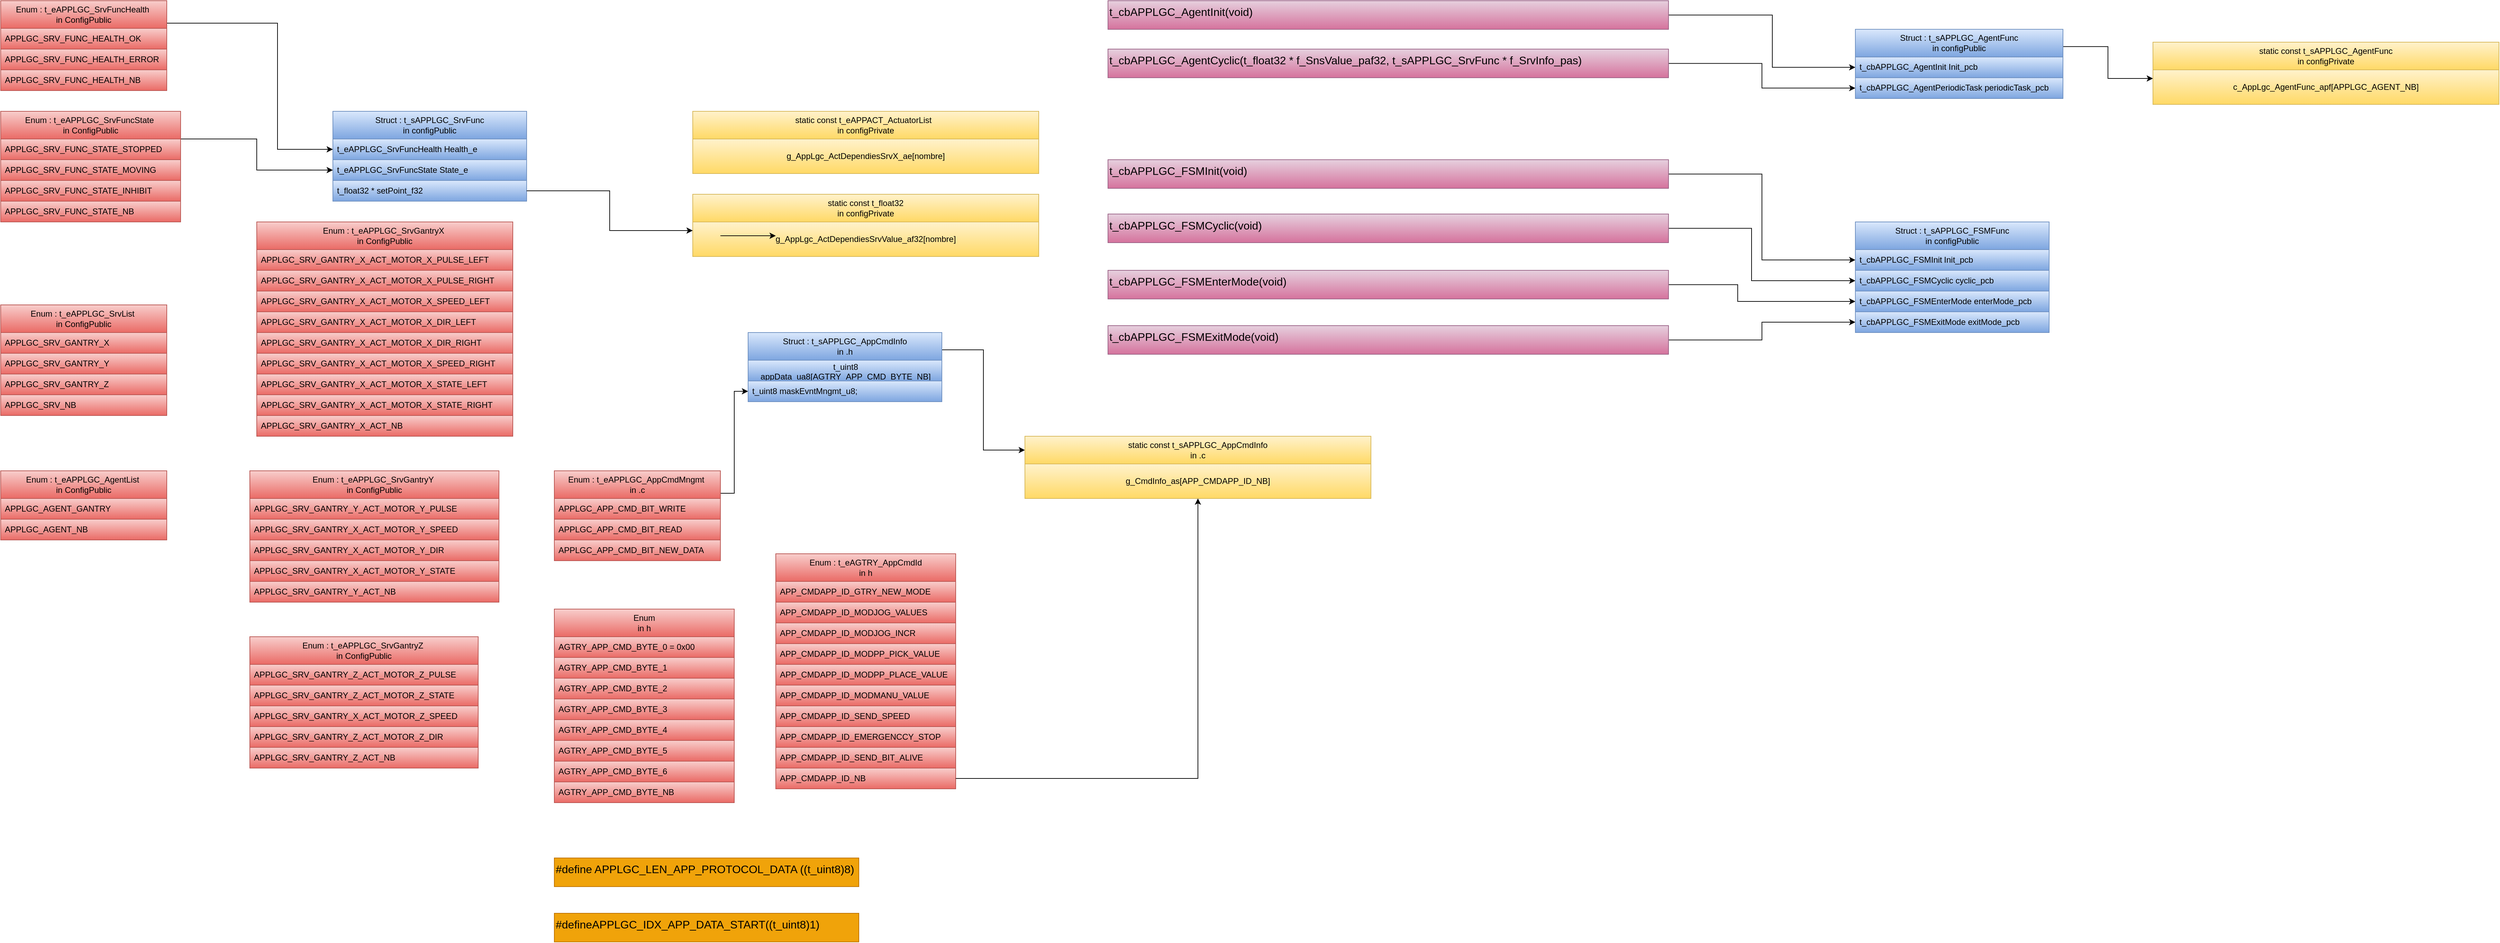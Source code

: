 <mxfile version="24.6.1" type="device" pages="8">
  <diagram name="Type" id="GnXUbsLAUt-_IhSWvtKM">
    <mxGraphModel dx="3381" dy="3350" grid="1" gridSize="10" guides="1" tooltips="1" connect="1" arrows="1" fold="1" page="1" pageScale="1" pageWidth="827" pageHeight="1169" math="0" shadow="0">
      <root>
        <mxCell id="0" />
        <mxCell id="1" parent="0" />
        <mxCell id="-SuzEeylegbd52WuTmj7-1" value="Struct : t_sAPPLGC_SrvFunc&lt;div&gt;in configPublic&lt;/div&gt;" style="swimlane;fontStyle=0;childLayout=stackLayout;horizontal=1;startSize=40;horizontalStack=0;resizeParent=1;resizeParentMax=0;resizeLast=0;collapsible=1;marginBottom=0;whiteSpace=wrap;html=1;fillColor=#dae8fc;gradientColor=#7ea6e0;strokeColor=#6c8ebf;fontColor=#000000;" parent="1" vertex="1">
          <mxGeometry x="-1120" y="-2160" width="280" height="130" as="geometry">
            <mxRectangle x="-560" y="-640" width="240" height="40" as="alternateBounds" />
          </mxGeometry>
        </mxCell>
        <mxCell id="-SuzEeylegbd52WuTmj7-2" value="&lt;span style=&quot;text-align: center;&quot;&gt;t_eAPPLGC_SrvFuncHealth &lt;/span&gt;&lt;span style=&quot;text-align: center;&quot;&gt;Health_e&lt;/span&gt;" style="text;strokeColor=#6c8ebf;fillColor=#dae8fc;align=left;verticalAlign=middle;spacingLeft=4;spacingRight=4;overflow=hidden;points=[[0,0.5],[1,0.5]];portConstraint=eastwest;rotatable=0;whiteSpace=wrap;html=1;gradientColor=#7ea6e0;fontColor=#000000;" parent="-SuzEeylegbd52WuTmj7-1" vertex="1">
          <mxGeometry y="40" width="280" height="30" as="geometry" />
        </mxCell>
        <mxCell id="-SuzEeylegbd52WuTmj7-3" value="&lt;span style=&quot;text-align: center;&quot;&gt;t_eAPPLGC_SrvFuncState &lt;/span&gt;&lt;span style=&quot;text-align: center;&quot;&gt;State_e&lt;/span&gt;" style="text;strokeColor=#6c8ebf;fillColor=#dae8fc;align=left;verticalAlign=middle;spacingLeft=4;spacingRight=4;overflow=hidden;points=[[0,0.5],[1,0.5]];portConstraint=eastwest;rotatable=0;whiteSpace=wrap;html=1;gradientColor=#7ea6e0;fontColor=#000000;" parent="-SuzEeylegbd52WuTmj7-1" vertex="1">
          <mxGeometry y="70" width="280" height="30" as="geometry" />
        </mxCell>
        <mxCell id="-SuzEeylegbd52WuTmj7-16" value="t_float32 * setPoint_f32" style="text;strokeColor=#6c8ebf;fillColor=#dae8fc;align=left;verticalAlign=middle;spacingLeft=4;spacingRight=4;overflow=hidden;points=[[0,0.5],[1,0.5]];portConstraint=eastwest;rotatable=0;whiteSpace=wrap;html=1;gradientColor=#7ea6e0;fontColor=#000000;" parent="-SuzEeylegbd52WuTmj7-1" vertex="1">
          <mxGeometry y="100" width="280" height="30" as="geometry" />
        </mxCell>
        <mxCell id="-SuzEeylegbd52WuTmj7-5" value="Enum : t_eAPPLGC_SrvList&amp;nbsp;&lt;div&gt;in ConfigPublic&lt;/div&gt;" style="swimlane;fontStyle=0;childLayout=stackLayout;horizontal=1;startSize=40;horizontalStack=0;resizeParent=1;resizeParentMax=0;resizeLast=0;collapsible=1;marginBottom=0;whiteSpace=wrap;html=1;fillColor=#f8cecc;gradientColor=#ea6b66;strokeColor=#b85450;fontColor=#000000;" parent="1" vertex="1">
          <mxGeometry x="-1600" y="-1880" width="240" height="160" as="geometry">
            <mxRectangle x="-1160" y="-1210" width="240" height="40" as="alternateBounds" />
          </mxGeometry>
        </mxCell>
        <mxCell id="-SuzEeylegbd52WuTmj7-6" value="APPLGC_SRV_GANTRY_X" style="text;strokeColor=#b85450;fillColor=#f8cecc;align=left;verticalAlign=middle;spacingLeft=4;spacingRight=4;overflow=hidden;points=[[0,0.5],[1,0.5]];portConstraint=eastwest;rotatable=0;whiteSpace=wrap;html=1;gradientColor=#ea6b66;fontColor=#000000;" parent="-SuzEeylegbd52WuTmj7-5" vertex="1">
          <mxGeometry y="40" width="240" height="30" as="geometry" />
        </mxCell>
        <mxCell id="-SuzEeylegbd52WuTmj7-21" value="APPLGC_SRV_GANTRY_Y" style="text;strokeColor=#b85450;fillColor=#f8cecc;align=left;verticalAlign=middle;spacingLeft=4;spacingRight=4;overflow=hidden;points=[[0,0.5],[1,0.5]];portConstraint=eastwest;rotatable=0;whiteSpace=wrap;html=1;gradientColor=#ea6b66;fontColor=#000000;" parent="-SuzEeylegbd52WuTmj7-5" vertex="1">
          <mxGeometry y="70" width="240" height="30" as="geometry" />
        </mxCell>
        <mxCell id="-SuzEeylegbd52WuTmj7-22" value="APPLGC_SRV_GANTRY_Z" style="text;strokeColor=#b85450;fillColor=#f8cecc;align=left;verticalAlign=middle;spacingLeft=4;spacingRight=4;overflow=hidden;points=[[0,0.5],[1,0.5]];portConstraint=eastwest;rotatable=0;whiteSpace=wrap;html=1;gradientColor=#ea6b66;fontColor=#000000;" parent="-SuzEeylegbd52WuTmj7-5" vertex="1">
          <mxGeometry y="100" width="240" height="30" as="geometry" />
        </mxCell>
        <mxCell id="-SuzEeylegbd52WuTmj7-8" value="APPLGC_SRV_NB" style="text;strokeColor=#b85450;fillColor=#f8cecc;align=left;verticalAlign=middle;spacingLeft=4;spacingRight=4;overflow=hidden;points=[[0,0.5],[1,0.5]];portConstraint=eastwest;rotatable=0;whiteSpace=wrap;html=1;gradientColor=#ea6b66;fontColor=#000000;" parent="-SuzEeylegbd52WuTmj7-5" vertex="1">
          <mxGeometry y="130" width="240" height="30" as="geometry" />
        </mxCell>
        <mxCell id="-SuzEeylegbd52WuTmj7-9" value="" style="group;fontSize=12;" parent="1" connectable="0" vertex="1">
          <mxGeometry x="-600" y="-2160" width="500" height="90" as="geometry" />
        </mxCell>
        <mxCell id="-SuzEeylegbd52WuTmj7-10" value="" style="rounded=0;whiteSpace=wrap;html=1;fillColor=#fff2cc;gradientColor=#ffd966;strokeColor=#d6b656;fontColor=#000000;fontSize=12;" parent="-SuzEeylegbd52WuTmj7-9" vertex="1">
          <mxGeometry width="500.0" height="90" as="geometry" />
        </mxCell>
        <mxCell id="-SuzEeylegbd52WuTmj7-11" value="static const t_eAPPACT_ActuatorList&amp;nbsp;&amp;nbsp;&lt;div&gt;in configPrivate&lt;/div&gt;" style="rounded=0;whiteSpace=wrap;html=1;fillColor=#fff2cc;gradientColor=#ffd966;strokeColor=#d6b656;fontColor=#000000;fontSize=12;" parent="-SuzEeylegbd52WuTmj7-9" vertex="1">
          <mxGeometry width="500.0" height="40" as="geometry" />
        </mxCell>
        <mxCell id="-SuzEeylegbd52WuTmj7-12" value="&lt;div style=&quot;text-align: center; font-size: 12px;&quot;&gt;g_AppLgc_ActDependiesSrvX_ae[nombre]&lt;/div&gt;" style="rounded=0;whiteSpace=wrap;html=1;fillColor=#fff2cc;gradientColor=#ffd966;strokeColor=#d6b656;fontColor=#000000;fontSize=12;" parent="-SuzEeylegbd52WuTmj7-9" vertex="1">
          <mxGeometry y="40" width="500.0" height="50" as="geometry" />
        </mxCell>
        <mxCell id="z645YFzpyVDNcPe7Nm5N-2" style="edgeStyle=orthogonalEdgeStyle;rounded=0;orthogonalLoop=1;jettySize=auto;html=1;exitX=1;exitY=0.5;exitDx=0;exitDy=0;entryX=0;entryY=0.5;entryDx=0;entryDy=0;" parent="1" source="-SuzEeylegbd52WuTmj7-13" target="6Cp2mL-8UquRnqcEr89i-3" edge="1">
          <mxGeometry relative="1" as="geometry">
            <Array as="points">
              <mxPoint x="960" y="-2299" />
              <mxPoint x="960" y="-2224" />
            </Array>
          </mxGeometry>
        </mxCell>
        <mxCell id="-SuzEeylegbd52WuTmj7-13" value="t_cbAPPLGC_AgentInit(void)" style="rounded=0;whiteSpace=wrap;html=1;verticalAlign=top;fillColor=#e6d0de;gradientColor=#d5739d;strokeColor=#996185;fontSize=16;align=left;fontColor=#000000;" parent="1" vertex="1">
          <mxGeometry y="-2320" width="810" height="41.43" as="geometry" />
        </mxCell>
        <mxCell id="z645YFzpyVDNcPe7Nm5N-1" style="edgeStyle=orthogonalEdgeStyle;rounded=0;orthogonalLoop=1;jettySize=auto;html=1;exitX=1;exitY=0.5;exitDx=0;exitDy=0;entryX=0;entryY=0.5;entryDx=0;entryDy=0;" parent="1" source="-SuzEeylegbd52WuTmj7-14" target="6Cp2mL-8UquRnqcEr89i-4" edge="1">
          <mxGeometry relative="1" as="geometry" />
        </mxCell>
        <mxCell id="-SuzEeylegbd52WuTmj7-14" value="&lt;div style=&quot;text-align: center;&quot;&gt;&lt;span style=&quot;text-align: left;&quot;&gt;t_cbAPPLGC_AgentCyclic(&lt;/span&gt;&lt;span style=&quot;background-color: initial;&quot;&gt;t_float32 * f_SnsValue_paf32, t_sAPPLGC_SrvFunc * f_SrvInfo_pas&lt;/span&gt;&lt;span style=&quot;background-color: initial;&quot;&gt;)&lt;/span&gt;&lt;/div&gt;" style="rounded=0;whiteSpace=wrap;html=1;verticalAlign=top;fillColor=#e6d0de;gradientColor=#d5739d;strokeColor=#996185;fontSize=16;align=left;fontColor=#000000;" parent="1" vertex="1">
          <mxGeometry y="-2250" width="810" height="41.43" as="geometry" />
        </mxCell>
        <mxCell id="-SuzEeylegbd52WuTmj7-17" value="Enum : t_eAPPLGC_AgentList&amp;nbsp;&lt;div&gt;in ConfigPublic&lt;/div&gt;" style="swimlane;fontStyle=0;childLayout=stackLayout;horizontal=1;startSize=40;horizontalStack=0;resizeParent=1;resizeParentMax=0;resizeLast=0;collapsible=1;marginBottom=0;whiteSpace=wrap;html=1;fillColor=#f8cecc;gradientColor=#ea6b66;strokeColor=#b85450;fontColor=#000000;" parent="1" vertex="1">
          <mxGeometry x="-1600" y="-1640" width="240" height="100" as="geometry">
            <mxRectangle x="-1160" y="-1210" width="240" height="40" as="alternateBounds" />
          </mxGeometry>
        </mxCell>
        <mxCell id="-SuzEeylegbd52WuTmj7-18" value="APPLGC_AGENT_GANTRY" style="text;strokeColor=#b85450;fillColor=#f8cecc;align=left;verticalAlign=middle;spacingLeft=4;spacingRight=4;overflow=hidden;points=[[0,0.5],[1,0.5]];portConstraint=eastwest;rotatable=0;whiteSpace=wrap;html=1;gradientColor=#ea6b66;fontColor=#000000;" parent="-SuzEeylegbd52WuTmj7-17" vertex="1">
          <mxGeometry y="40" width="240" height="30" as="geometry" />
        </mxCell>
        <mxCell id="-SuzEeylegbd52WuTmj7-20" value="APPLGC_AGENT_NB" style="text;strokeColor=#b85450;fillColor=#f8cecc;align=left;verticalAlign=middle;spacingLeft=4;spacingRight=4;overflow=hidden;points=[[0,0.5],[1,0.5]];portConstraint=eastwest;rotatable=0;whiteSpace=wrap;html=1;gradientColor=#ea6b66;fontColor=#000000;" parent="-SuzEeylegbd52WuTmj7-17" vertex="1">
          <mxGeometry y="70" width="240" height="30" as="geometry" />
        </mxCell>
        <mxCell id="pDAPzEV3QsiLcf0v9ub3-2" style="edgeStyle=orthogonalEdgeStyle;rounded=0;orthogonalLoop=1;jettySize=auto;html=1;exitX=1;exitY=0.25;exitDx=0;exitDy=0;entryX=0;entryY=0.5;entryDx=0;entryDy=0;" parent="1" source="-SuzEeylegbd52WuTmj7-23" target="-SuzEeylegbd52WuTmj7-2" edge="1">
          <mxGeometry relative="1" as="geometry">
            <Array as="points">
              <mxPoint x="-1200" y="-2287" />
              <mxPoint x="-1200" y="-2105" />
            </Array>
          </mxGeometry>
        </mxCell>
        <mxCell id="-SuzEeylegbd52WuTmj7-23" value="Enum : t_eAPPLGC_SrvFuncHealth&amp;nbsp;&lt;div&gt;in ConfigPublic&lt;/div&gt;" style="swimlane;fontStyle=0;childLayout=stackLayout;horizontal=1;startSize=40;horizontalStack=0;resizeParent=1;resizeParentMax=0;resizeLast=0;collapsible=1;marginBottom=0;whiteSpace=wrap;html=1;fillColor=#f8cecc;gradientColor=#ea6b66;strokeColor=#b85450;fontColor=#000000;" parent="1" vertex="1">
          <mxGeometry x="-1600" y="-2320" width="240" height="130" as="geometry">
            <mxRectangle x="-1160" y="-1210" width="240" height="40" as="alternateBounds" />
          </mxGeometry>
        </mxCell>
        <mxCell id="-SuzEeylegbd52WuTmj7-24" value="APPLGC_SRV_FUNC_HEALTH_OK" style="text;strokeColor=#b85450;fillColor=#f8cecc;align=left;verticalAlign=middle;spacingLeft=4;spacingRight=4;overflow=hidden;points=[[0,0.5],[1,0.5]];portConstraint=eastwest;rotatable=0;whiteSpace=wrap;html=1;gradientColor=#ea6b66;fontColor=#000000;" parent="-SuzEeylegbd52WuTmj7-23" vertex="1">
          <mxGeometry y="40" width="240" height="30" as="geometry" />
        </mxCell>
        <mxCell id="-SuzEeylegbd52WuTmj7-25" value="APPLGC_SRV_FUNC_HEALTH_ERROR" style="text;strokeColor=#b85450;fillColor=#f8cecc;align=left;verticalAlign=middle;spacingLeft=4;spacingRight=4;overflow=hidden;points=[[0,0.5],[1,0.5]];portConstraint=eastwest;rotatable=0;whiteSpace=wrap;html=1;gradientColor=#ea6b66;fontColor=#000000;" parent="-SuzEeylegbd52WuTmj7-23" vertex="1">
          <mxGeometry y="70" width="240" height="30" as="geometry" />
        </mxCell>
        <mxCell id="-SuzEeylegbd52WuTmj7-26" value="APPLGC_SRV_FUNC_HEALTH_NB" style="text;strokeColor=#b85450;fillColor=#f8cecc;align=left;verticalAlign=middle;spacingLeft=4;spacingRight=4;overflow=hidden;points=[[0,0.5],[1,0.5]];portConstraint=eastwest;rotatable=0;whiteSpace=wrap;html=1;gradientColor=#ea6b66;fontColor=#000000;" parent="-SuzEeylegbd52WuTmj7-23" vertex="1">
          <mxGeometry y="100" width="240" height="30" as="geometry" />
        </mxCell>
        <mxCell id="pDAPzEV3QsiLcf0v9ub3-1" style="edgeStyle=orthogonalEdgeStyle;rounded=0;orthogonalLoop=1;jettySize=auto;html=1;exitX=1;exitY=0.25;exitDx=0;exitDy=0;entryX=0;entryY=0.5;entryDx=0;entryDy=0;" parent="1" source="-SuzEeylegbd52WuTmj7-29" target="-SuzEeylegbd52WuTmj7-3" edge="1">
          <mxGeometry relative="1" as="geometry" />
        </mxCell>
        <mxCell id="-SuzEeylegbd52WuTmj7-29" value="Enum : t_eAPPLGC_SrvFuncState&amp;nbsp;&lt;div&gt;in ConfigPublic&lt;/div&gt;" style="swimlane;fontStyle=0;childLayout=stackLayout;horizontal=1;startSize=40;horizontalStack=0;resizeParent=1;resizeParentMax=0;resizeLast=0;collapsible=1;marginBottom=0;whiteSpace=wrap;html=1;fillColor=#f8cecc;gradientColor=#ea6b66;strokeColor=#b85450;fontColor=#000000;" parent="1" vertex="1">
          <mxGeometry x="-1600" y="-2160" width="260" height="160" as="geometry">
            <mxRectangle x="-1160" y="-1210" width="240" height="40" as="alternateBounds" />
          </mxGeometry>
        </mxCell>
        <mxCell id="-SuzEeylegbd52WuTmj7-30" value="APPLGC_SRV_FUNC_STATE_STOPPED" style="text;strokeColor=#b85450;fillColor=#f8cecc;align=left;verticalAlign=middle;spacingLeft=4;spacingRight=4;overflow=hidden;points=[[0,0.5],[1,0.5]];portConstraint=eastwest;rotatable=0;whiteSpace=wrap;html=1;gradientColor=#ea6b66;fontColor=#000000;" parent="-SuzEeylegbd52WuTmj7-29" vertex="1">
          <mxGeometry y="40" width="260" height="30" as="geometry" />
        </mxCell>
        <mxCell id="-SuzEeylegbd52WuTmj7-31" value="APPLGC_SRV_FUNC_STATE_MOVING" style="text;strokeColor=#b85450;fillColor=#f8cecc;align=left;verticalAlign=middle;spacingLeft=4;spacingRight=4;overflow=hidden;points=[[0,0.5],[1,0.5]];portConstraint=eastwest;rotatable=0;whiteSpace=wrap;html=1;gradientColor=#ea6b66;fontColor=#000000;" parent="-SuzEeylegbd52WuTmj7-29" vertex="1">
          <mxGeometry y="70" width="260" height="30" as="geometry" />
        </mxCell>
        <mxCell id="-SuzEeylegbd52WuTmj7-32" value="APPLGC_SRV_FUNC_STATE_INHIBIT" style="text;strokeColor=#b85450;fillColor=#f8cecc;align=left;verticalAlign=middle;spacingLeft=4;spacingRight=4;overflow=hidden;points=[[0,0.5],[1,0.5]];portConstraint=eastwest;rotatable=0;whiteSpace=wrap;html=1;gradientColor=#ea6b66;fontColor=#000000;" parent="-SuzEeylegbd52WuTmj7-29" vertex="1">
          <mxGeometry y="100" width="260" height="30" as="geometry" />
        </mxCell>
        <mxCell id="-SuzEeylegbd52WuTmj7-33" value="APPLGC_SRV_FUNC_STATE_NB" style="text;strokeColor=#b85450;fillColor=#f8cecc;align=left;verticalAlign=middle;spacingLeft=4;spacingRight=4;overflow=hidden;points=[[0,0.5],[1,0.5]];portConstraint=eastwest;rotatable=0;whiteSpace=wrap;html=1;gradientColor=#ea6b66;fontColor=#000000;" parent="-SuzEeylegbd52WuTmj7-29" vertex="1">
          <mxGeometry y="130" width="260" height="30" as="geometry" />
        </mxCell>
        <mxCell id="-SuzEeylegbd52WuTmj7-34" value="" style="group;fontSize=12;" parent="1" connectable="0" vertex="1">
          <mxGeometry x="-600" y="-2040" width="500" height="90" as="geometry" />
        </mxCell>
        <mxCell id="-SuzEeylegbd52WuTmj7-35" value="" style="rounded=0;whiteSpace=wrap;html=1;fillColor=#fff2cc;gradientColor=#ffd966;strokeColor=#d6b656;fontColor=#000000;fontSize=12;" parent="-SuzEeylegbd52WuTmj7-34" vertex="1">
          <mxGeometry width="500.0" height="90" as="geometry" />
        </mxCell>
        <mxCell id="-SuzEeylegbd52WuTmj7-36" value="static const t_float32&lt;div&gt;in configPrivate&lt;/div&gt;" style="rounded=0;whiteSpace=wrap;html=1;fillColor=#fff2cc;gradientColor=#ffd966;strokeColor=#d6b656;fontColor=#000000;fontSize=12;" parent="-SuzEeylegbd52WuTmj7-34" vertex="1">
          <mxGeometry width="500.0" height="40" as="geometry" />
        </mxCell>
        <mxCell id="-SuzEeylegbd52WuTmj7-37" value="&lt;div style=&quot;text-align: center; font-size: 12px;&quot;&gt;g_AppLgc_ActDependiesSrvValue_af32[nombre]&lt;/div&gt;" style="rounded=0;whiteSpace=wrap;html=1;fillColor=#fff2cc;gradientColor=#ffd966;strokeColor=#d6b656;fontColor=#000000;fontSize=12;" parent="-SuzEeylegbd52WuTmj7-34" vertex="1">
          <mxGeometry y="40" width="500.0" height="50" as="geometry" />
        </mxCell>
        <mxCell id="z645YFzpyVDNcPe7Nm5N-3" style="edgeStyle=orthogonalEdgeStyle;rounded=0;orthogonalLoop=1;jettySize=auto;html=1;exitX=1;exitY=0.5;exitDx=0;exitDy=0;entryX=0;entryY=0.5;entryDx=0;entryDy=0;" parent="1" source="CMQPgspGFE2NoReCXf-l-4" target="ntYxdvMAgjqX-uuz0u-9-2" edge="1">
          <mxGeometry relative="1" as="geometry" />
        </mxCell>
        <mxCell id="CMQPgspGFE2NoReCXf-l-4" value="t_cbAPPLGC_FSMInit(void)" style="rounded=0;whiteSpace=wrap;html=1;verticalAlign=top;fillColor=#e6d0de;gradientColor=#d5739d;strokeColor=#996185;fontSize=16;align=left;fontColor=#000000;" parent="1" vertex="1">
          <mxGeometry y="-2090" width="810" height="41.43" as="geometry" />
        </mxCell>
        <mxCell id="z645YFzpyVDNcPe7Nm5N-4" style="edgeStyle=orthogonalEdgeStyle;rounded=0;orthogonalLoop=1;jettySize=auto;html=1;exitX=1;exitY=0.5;exitDx=0;exitDy=0;entryX=0;entryY=0.5;entryDx=0;entryDy=0;" parent="1" source="CMQPgspGFE2NoReCXf-l-5" target="ntYxdvMAgjqX-uuz0u-9-3" edge="1">
          <mxGeometry relative="1" as="geometry">
            <Array as="points">
              <mxPoint x="930" y="-1991" />
              <mxPoint x="930" y="-1915" />
            </Array>
          </mxGeometry>
        </mxCell>
        <mxCell id="CMQPgspGFE2NoReCXf-l-5" value="t_cbAPPLGC_FSMCyclic(void)" style="rounded=0;whiteSpace=wrap;html=1;verticalAlign=top;fillColor=#e6d0de;gradientColor=#d5739d;strokeColor=#996185;fontSize=16;align=left;fontColor=#000000;" parent="1" vertex="1">
          <mxGeometry y="-2011.43" width="810" height="41.43" as="geometry" />
        </mxCell>
        <mxCell id="z645YFzpyVDNcPe7Nm5N-5" style="edgeStyle=orthogonalEdgeStyle;rounded=0;orthogonalLoop=1;jettySize=auto;html=1;exitX=1;exitY=0.5;exitDx=0;exitDy=0;entryX=0;entryY=0.5;entryDx=0;entryDy=0;" parent="1" source="CMQPgspGFE2NoReCXf-l-6" target="ntYxdvMAgjqX-uuz0u-9-4" edge="1">
          <mxGeometry relative="1" as="geometry">
            <Array as="points">
              <mxPoint x="910" y="-1909" />
              <mxPoint x="910" y="-1885" />
            </Array>
          </mxGeometry>
        </mxCell>
        <mxCell id="CMQPgspGFE2NoReCXf-l-6" value="t_cbAPPLGC_FSMEnterMode(void)" style="rounded=0;whiteSpace=wrap;html=1;verticalAlign=top;fillColor=#e6d0de;gradientColor=#d5739d;strokeColor=#996185;fontSize=16;align=left;fontColor=#000000;" parent="1" vertex="1">
          <mxGeometry y="-1930" width="810" height="41.43" as="geometry" />
        </mxCell>
        <mxCell id="s_ShhWTJK4wpaPDD9lwJ-1" value="" style="group;fontSize=12;" parent="1" connectable="0" vertex="1">
          <mxGeometry x="1510" y="-2260" width="500" height="90" as="geometry" />
        </mxCell>
        <mxCell id="s_ShhWTJK4wpaPDD9lwJ-2" value="" style="rounded=0;whiteSpace=wrap;html=1;fillColor=#fff2cc;gradientColor=#ffd966;strokeColor=#d6b656;fontColor=#000000;fontSize=12;" parent="s_ShhWTJK4wpaPDD9lwJ-1" vertex="1">
          <mxGeometry width="500.0" height="90" as="geometry" />
        </mxCell>
        <mxCell id="s_ShhWTJK4wpaPDD9lwJ-3" value="static const t_sAPPLGC_AgentFunc&lt;div&gt;in configPrivate&lt;/div&gt;" style="rounded=0;whiteSpace=wrap;html=1;fillColor=#fff2cc;gradientColor=#ffd966;strokeColor=#d6b656;fontColor=#000000;fontSize=12;" parent="s_ShhWTJK4wpaPDD9lwJ-1" vertex="1">
          <mxGeometry width="500.0" height="40" as="geometry" />
        </mxCell>
        <mxCell id="s_ShhWTJK4wpaPDD9lwJ-4" value="&lt;div style=&quot;text-align: center; font-size: 12px;&quot;&gt;c_AppLgc_AgentFunc_apf[APPLGC_AGENT_NB]&lt;/div&gt;" style="rounded=0;whiteSpace=wrap;html=1;fillColor=#fff2cc;gradientColor=#ffd966;strokeColor=#d6b656;fontColor=#000000;fontSize=12;" parent="s_ShhWTJK4wpaPDD9lwJ-1" vertex="1">
          <mxGeometry y="40" width="500.0" height="50" as="geometry" />
        </mxCell>
        <mxCell id="z645YFzpyVDNcPe7Nm5N-6" style="edgeStyle=orthogonalEdgeStyle;rounded=0;orthogonalLoop=1;jettySize=auto;html=1;exitX=1;exitY=0.5;exitDx=0;exitDy=0;entryX=0;entryY=0.5;entryDx=0;entryDy=0;" parent="1" source="NY17Wq-Kty5airUErH0G-1" target="ntYxdvMAgjqX-uuz0u-9-5" edge="1">
          <mxGeometry relative="1" as="geometry" />
        </mxCell>
        <mxCell id="NY17Wq-Kty5airUErH0G-1" value="t_cbAPPLGC_FSMExitMode(void)" style="rounded=0;whiteSpace=wrap;html=1;verticalAlign=top;fillColor=#e6d0de;gradientColor=#d5739d;strokeColor=#996185;fontSize=16;align=left;fontColor=#000000;" parent="1" vertex="1">
          <mxGeometry y="-1850" width="810" height="41.43" as="geometry" />
        </mxCell>
        <mxCell id="ntYxdvMAgjqX-uuz0u-9-6" style="edgeStyle=orthogonalEdgeStyle;rounded=0;orthogonalLoop=1;jettySize=auto;html=1;exitX=1;exitY=0.25;exitDx=0;exitDy=0;entryX=0;entryY=0.25;entryDx=0;entryDy=0;" parent="1" source="6Cp2mL-8UquRnqcEr89i-2" target="s_ShhWTJK4wpaPDD9lwJ-4" edge="1">
          <mxGeometry relative="1" as="geometry" />
        </mxCell>
        <mxCell id="6Cp2mL-8UquRnqcEr89i-2" value="Struct : t_sAPPLGC_AgentFunc&lt;div&gt;in configPublic&lt;/div&gt;" style="swimlane;fontStyle=0;childLayout=stackLayout;horizontal=1;startSize=40;horizontalStack=0;resizeParent=1;resizeParentMax=0;resizeLast=0;collapsible=1;marginBottom=0;whiteSpace=wrap;html=1;fillColor=#dae8fc;gradientColor=#7ea6e0;strokeColor=#6c8ebf;fontColor=#000000;" parent="1" vertex="1">
          <mxGeometry x="1080" y="-2278.57" width="300" height="100" as="geometry">
            <mxRectangle x="-560" y="-640" width="240" height="40" as="alternateBounds" />
          </mxGeometry>
        </mxCell>
        <mxCell id="6Cp2mL-8UquRnqcEr89i-3" value="&lt;span style=&quot;&quot;&gt;t_cbAPPLGC_AgentInit Init_pcb&lt;/span&gt;" style="text;strokeColor=#6c8ebf;fillColor=#dae8fc;align=left;verticalAlign=middle;spacingLeft=4;spacingRight=4;overflow=hidden;points=[[0,0.5],[1,0.5]];portConstraint=eastwest;rotatable=0;whiteSpace=wrap;html=1;gradientColor=#7ea6e0;fontColor=#000000;" parent="6Cp2mL-8UquRnqcEr89i-2" vertex="1">
          <mxGeometry y="40" width="300" height="30" as="geometry" />
        </mxCell>
        <mxCell id="6Cp2mL-8UquRnqcEr89i-4" value="&lt;span style=&quot;&quot;&gt;t_cbAPPLGC_AgentPeriodicTask periodicTask_pcb&lt;/span&gt;" style="text;strokeColor=#6c8ebf;fillColor=#dae8fc;align=left;verticalAlign=middle;spacingLeft=4;spacingRight=4;overflow=hidden;points=[[0,0.5],[1,0.5]];portConstraint=eastwest;rotatable=0;whiteSpace=wrap;html=1;gradientColor=#7ea6e0;fontColor=#000000;" parent="6Cp2mL-8UquRnqcEr89i-2" vertex="1">
          <mxGeometry y="70" width="300" height="30" as="geometry" />
        </mxCell>
        <mxCell id="ntYxdvMAgjqX-uuz0u-9-1" value="Struct : t_sAPPLGC_FSMFunc&lt;div&gt;in configPublic&lt;/div&gt;" style="swimlane;fontStyle=0;childLayout=stackLayout;horizontal=1;startSize=40;horizontalStack=0;resizeParent=1;resizeParentMax=0;resizeLast=0;collapsible=1;marginBottom=0;whiteSpace=wrap;html=1;fillColor=#dae8fc;gradientColor=#7ea6e0;strokeColor=#6c8ebf;fontColor=#000000;" parent="1" vertex="1">
          <mxGeometry x="1080" y="-2000.0" width="280" height="160" as="geometry">
            <mxRectangle x="1080" y="-2000.0" width="240" height="40" as="alternateBounds" />
          </mxGeometry>
        </mxCell>
        <mxCell id="ntYxdvMAgjqX-uuz0u-9-2" value="t_cbAPPLGC_FSMInit&lt;font size=&quot;1&quot;&gt;&amp;nbsp;&lt;/font&gt;Init_pcb" style="text;strokeColor=#6c8ebf;fillColor=#dae8fc;align=left;verticalAlign=middle;spacingLeft=4;spacingRight=4;overflow=hidden;points=[[0,0.5],[1,0.5]];portConstraint=eastwest;rotatable=0;whiteSpace=wrap;html=1;gradientColor=#7ea6e0;fontColor=#000000;" parent="ntYxdvMAgjqX-uuz0u-9-1" vertex="1">
          <mxGeometry y="40" width="280" height="30" as="geometry" />
        </mxCell>
        <mxCell id="ntYxdvMAgjqX-uuz0u-9-3" value="&lt;span style=&quot;&quot;&gt;t_cbAPPLGC_FSMCyclic&amp;nbsp;&lt;/span&gt;&lt;span style=&quot;&quot;&gt;cyclic_pcb&lt;/span&gt;" style="text;strokeColor=#6c8ebf;fillColor=#dae8fc;align=left;verticalAlign=middle;spacingLeft=4;spacingRight=4;overflow=hidden;points=[[0,0.5],[1,0.5]];portConstraint=eastwest;rotatable=0;whiteSpace=wrap;html=1;gradientColor=#7ea6e0;fontColor=#000000;" parent="ntYxdvMAgjqX-uuz0u-9-1" vertex="1">
          <mxGeometry y="70" width="280" height="30" as="geometry" />
        </mxCell>
        <mxCell id="ntYxdvMAgjqX-uuz0u-9-4" value="&lt;span style=&quot;&quot;&gt;t_cbAPPLGC_FSMEnterMode enterMode&lt;/span&gt;&lt;span style=&quot;&quot;&gt;_pcb&lt;/span&gt;" style="text;strokeColor=#6c8ebf;fillColor=#dae8fc;align=left;verticalAlign=middle;spacingLeft=4;spacingRight=4;overflow=hidden;points=[[0,0.5],[1,0.5]];portConstraint=eastwest;rotatable=0;whiteSpace=wrap;html=1;gradientColor=#7ea6e0;fontColor=#000000;" parent="ntYxdvMAgjqX-uuz0u-9-1" vertex="1">
          <mxGeometry y="100" width="280" height="30" as="geometry" />
        </mxCell>
        <mxCell id="ntYxdvMAgjqX-uuz0u-9-5" value="&lt;span style=&quot;&quot;&gt;t_cbAPPLGC_FSMExitMode&amp;nbsp;&lt;/span&gt;&lt;span style=&quot;&quot;&gt;exitMode&lt;/span&gt;&lt;span style=&quot;&quot;&gt;_pcb&lt;/span&gt;" style="text;strokeColor=#6c8ebf;fillColor=#dae8fc;align=left;verticalAlign=middle;spacingLeft=4;spacingRight=4;overflow=hidden;points=[[0,0.5],[1,0.5]];portConstraint=eastwest;rotatable=0;whiteSpace=wrap;html=1;gradientColor=#7ea6e0;fontColor=#000000;" parent="ntYxdvMAgjqX-uuz0u-9-1" vertex="1">
          <mxGeometry y="130" width="280" height="30" as="geometry" />
        </mxCell>
        <mxCell id="pDAPzEV3QsiLcf0v9ub3-4" value="Enum : t_eAPPLGC_SrvGantryX&amp;nbsp;&lt;div&gt;in ConfigPublic&lt;/div&gt;" style="swimlane;fontStyle=0;childLayout=stackLayout;horizontal=1;startSize=40;horizontalStack=0;resizeParent=1;resizeParentMax=0;resizeLast=0;collapsible=1;marginBottom=0;whiteSpace=wrap;html=1;fillColor=#f8cecc;gradientColor=#ea6b66;strokeColor=#b85450;fontColor=#000000;" parent="1" vertex="1">
          <mxGeometry x="-1230" y="-2000" width="370" height="310" as="geometry">
            <mxRectangle x="-1160" y="-1210" width="240" height="40" as="alternateBounds" />
          </mxGeometry>
        </mxCell>
        <mxCell id="pDAPzEV3QsiLcf0v9ub3-5" value="APPLGC_SRV_GANTRY_X_ACT_MOTOR_X_PULSE_LEFT" style="text;strokeColor=#b85450;fillColor=#f8cecc;align=left;verticalAlign=middle;spacingLeft=4;spacingRight=4;overflow=hidden;points=[[0,0.5],[1,0.5]];portConstraint=eastwest;rotatable=0;whiteSpace=wrap;html=1;gradientColor=#ea6b66;fontColor=#000000;" parent="pDAPzEV3QsiLcf0v9ub3-4" vertex="1">
          <mxGeometry y="40" width="370" height="30" as="geometry" />
        </mxCell>
        <mxCell id="pDAPzEV3QsiLcf0v9ub3-6" value="APPLGC_SRV_GANTRY_X_ACT_MOTOR_X_PULSE_RIGHT" style="text;strokeColor=#b85450;fillColor=#f8cecc;align=left;verticalAlign=middle;spacingLeft=4;spacingRight=4;overflow=hidden;points=[[0,0.5],[1,0.5]];portConstraint=eastwest;rotatable=0;whiteSpace=wrap;html=1;gradientColor=#ea6b66;fontColor=#000000;" parent="pDAPzEV3QsiLcf0v9ub3-4" vertex="1">
          <mxGeometry y="70" width="370" height="30" as="geometry" />
        </mxCell>
        <mxCell id="pDAPzEV3QsiLcf0v9ub3-16" value="APPLGC_SRV_GANTRY_X_ACT_MOTOR_X_SPEED_LEFT" style="text;strokeColor=#b85450;fillColor=#f8cecc;align=left;verticalAlign=middle;spacingLeft=4;spacingRight=4;overflow=hidden;points=[[0,0.5],[1,0.5]];portConstraint=eastwest;rotatable=0;whiteSpace=wrap;html=1;gradientColor=#ea6b66;fontColor=#000000;" parent="pDAPzEV3QsiLcf0v9ub3-4" vertex="1">
          <mxGeometry y="100" width="370" height="30" as="geometry" />
        </mxCell>
        <mxCell id="rj08jHFdkmS71MZILvkc-1" value="APPLGC_SRV_GANTRY_X_ACT_MOTOR_X_DIR_LEFT" style="text;strokeColor=#b85450;fillColor=#f8cecc;align=left;verticalAlign=middle;spacingLeft=4;spacingRight=4;overflow=hidden;points=[[0,0.5],[1,0.5]];portConstraint=eastwest;rotatable=0;whiteSpace=wrap;html=1;gradientColor=#ea6b66;fontColor=#000000;" parent="pDAPzEV3QsiLcf0v9ub3-4" vertex="1">
          <mxGeometry y="130" width="370" height="30" as="geometry" />
        </mxCell>
        <mxCell id="pDAPzEV3QsiLcf0v9ub3-17" value="APPLGC_SRV_GANTRY_X_ACT_MOTOR_X_DIR_RIGHT" style="text;strokeColor=#b85450;fillColor=#f8cecc;align=left;verticalAlign=middle;spacingLeft=4;spacingRight=4;overflow=hidden;points=[[0,0.5],[1,0.5]];portConstraint=eastwest;rotatable=0;whiteSpace=wrap;html=1;gradientColor=#ea6b66;fontColor=#000000;" parent="pDAPzEV3QsiLcf0v9ub3-4" vertex="1">
          <mxGeometry y="160" width="370" height="30" as="geometry" />
        </mxCell>
        <mxCell id="rj08jHFdkmS71MZILvkc-2" value="APPLGC_SRV_GANTRY_X_ACT_MOTOR_X_SPEED_RIGHT" style="text;strokeColor=#b85450;fillColor=#f8cecc;align=left;verticalAlign=middle;spacingLeft=4;spacingRight=4;overflow=hidden;points=[[0,0.5],[1,0.5]];portConstraint=eastwest;rotatable=0;whiteSpace=wrap;html=1;gradientColor=#ea6b66;fontColor=#000000;" parent="pDAPzEV3QsiLcf0v9ub3-4" vertex="1">
          <mxGeometry y="190" width="370" height="30" as="geometry" />
        </mxCell>
        <mxCell id="pDAPzEV3QsiLcf0v9ub3-18" value="APPLGC_SRV_GANTRY_X_ACT_MOTOR_X_STATE_LEFT" style="text;strokeColor=#b85450;fillColor=#f8cecc;align=left;verticalAlign=middle;spacingLeft=4;spacingRight=4;overflow=hidden;points=[[0,0.5],[1,0.5]];portConstraint=eastwest;rotatable=0;whiteSpace=wrap;html=1;gradientColor=#ea6b66;fontColor=#000000;" parent="pDAPzEV3QsiLcf0v9ub3-4" vertex="1">
          <mxGeometry y="220" width="370" height="30" as="geometry" />
        </mxCell>
        <mxCell id="pDAPzEV3QsiLcf0v9ub3-19" value="APPLGC_SRV_GANTRY_X_ACT_MOTOR_X_STATE_RIGHT" style="text;strokeColor=#b85450;fillColor=#f8cecc;align=left;verticalAlign=middle;spacingLeft=4;spacingRight=4;overflow=hidden;points=[[0,0.5],[1,0.5]];portConstraint=eastwest;rotatable=0;whiteSpace=wrap;html=1;gradientColor=#ea6b66;fontColor=#000000;" parent="pDAPzEV3QsiLcf0v9ub3-4" vertex="1">
          <mxGeometry y="250" width="370" height="30" as="geometry" />
        </mxCell>
        <mxCell id="pDAPzEV3QsiLcf0v9ub3-7" value="APPLGC_SRV_GANTRY_X_ACT_NB" style="text;strokeColor=#b85450;fillColor=#f8cecc;align=left;verticalAlign=middle;spacingLeft=4;spacingRight=4;overflow=hidden;points=[[0,0.5],[1,0.5]];portConstraint=eastwest;rotatable=0;whiteSpace=wrap;html=1;gradientColor=#ea6b66;fontColor=#000000;" parent="pDAPzEV3QsiLcf0v9ub3-4" vertex="1">
          <mxGeometry y="280" width="370" height="30" as="geometry" />
        </mxCell>
        <mxCell id="pDAPzEV3QsiLcf0v9ub3-9" value="Enum : t_eAPPLGC_SrvGantryY&amp;nbsp;&lt;div&gt;in ConfigPublic&lt;/div&gt;" style="swimlane;fontStyle=0;childLayout=stackLayout;horizontal=1;startSize=40;horizontalStack=0;resizeParent=1;resizeParentMax=0;resizeLast=0;collapsible=1;marginBottom=0;whiteSpace=wrap;html=1;fillColor=#f8cecc;gradientColor=#ea6b66;strokeColor=#b85450;fontColor=#000000;" parent="1" vertex="1">
          <mxGeometry x="-1240" y="-1640" width="360" height="190" as="geometry">
            <mxRectangle x="-1160" y="-1210" width="240" height="40" as="alternateBounds" />
          </mxGeometry>
        </mxCell>
        <mxCell id="pDAPzEV3QsiLcf0v9ub3-10" value="APPLGC_SRV_GANTRY_Y_ACT_MOTOR_Y_PULSE" style="text;strokeColor=#b85450;fillColor=#f8cecc;align=left;verticalAlign=middle;spacingLeft=4;spacingRight=4;overflow=hidden;points=[[0,0.5],[1,0.5]];portConstraint=eastwest;rotatable=0;whiteSpace=wrap;html=1;gradientColor=#ea6b66;fontColor=#000000;" parent="pDAPzEV3QsiLcf0v9ub3-9" vertex="1">
          <mxGeometry y="40" width="360" height="30" as="geometry" />
        </mxCell>
        <mxCell id="rj08jHFdkmS71MZILvkc-3" value="APPLGC_SRV_GANTRY_X_ACT_MOTOR_Y_SPEED" style="text;strokeColor=#b85450;fillColor=#f8cecc;align=left;verticalAlign=middle;spacingLeft=4;spacingRight=4;overflow=hidden;points=[[0,0.5],[1,0.5]];portConstraint=eastwest;rotatable=0;whiteSpace=wrap;html=1;gradientColor=#ea6b66;fontColor=#000000;" parent="pDAPzEV3QsiLcf0v9ub3-9" vertex="1">
          <mxGeometry y="70" width="360" height="30" as="geometry" />
        </mxCell>
        <mxCell id="pDAPzEV3QsiLcf0v9ub3-20" value="APPLGC_SRV_GANTRY_X_ACT_MOTOR_Y_DIR" style="text;strokeColor=#b85450;fillColor=#f8cecc;align=left;verticalAlign=middle;spacingLeft=4;spacingRight=4;overflow=hidden;points=[[0,0.5],[1,0.5]];portConstraint=eastwest;rotatable=0;whiteSpace=wrap;html=1;gradientColor=#ea6b66;fontColor=#000000;" parent="pDAPzEV3QsiLcf0v9ub3-9" vertex="1">
          <mxGeometry y="100" width="360" height="30" as="geometry" />
        </mxCell>
        <mxCell id="pDAPzEV3QsiLcf0v9ub3-21" value="APPLGC_SRV_GANTRY_X_ACT_MOTOR_Y_STATE" style="text;strokeColor=#b85450;fillColor=#f8cecc;align=left;verticalAlign=middle;spacingLeft=4;spacingRight=4;overflow=hidden;points=[[0,0.5],[1,0.5]];portConstraint=eastwest;rotatable=0;whiteSpace=wrap;html=1;gradientColor=#ea6b66;fontColor=#000000;" parent="pDAPzEV3QsiLcf0v9ub3-9" vertex="1">
          <mxGeometry y="130" width="360" height="30" as="geometry" />
        </mxCell>
        <mxCell id="pDAPzEV3QsiLcf0v9ub3-12" value="APPLGC_SRV_GANTRY_Y_ACT_NB" style="text;strokeColor=#b85450;fillColor=#f8cecc;align=left;verticalAlign=middle;spacingLeft=4;spacingRight=4;overflow=hidden;points=[[0,0.5],[1,0.5]];portConstraint=eastwest;rotatable=0;whiteSpace=wrap;html=1;gradientColor=#ea6b66;fontColor=#000000;" parent="pDAPzEV3QsiLcf0v9ub3-9" vertex="1">
          <mxGeometry y="160" width="360" height="30" as="geometry" />
        </mxCell>
        <mxCell id="pDAPzEV3QsiLcf0v9ub3-13" value="Enum : t_eAPPLGC_SrvGantryZ&amp;nbsp;&lt;div&gt;in ConfigPublic&lt;/div&gt;" style="swimlane;fontStyle=0;childLayout=stackLayout;horizontal=1;startSize=40;horizontalStack=0;resizeParent=1;resizeParentMax=0;resizeLast=0;collapsible=1;marginBottom=0;whiteSpace=wrap;html=1;fillColor=#f8cecc;gradientColor=#ea6b66;strokeColor=#b85450;fontColor=#000000;" parent="1" vertex="1">
          <mxGeometry x="-1240" y="-1400" width="330" height="190" as="geometry">
            <mxRectangle x="-1160" y="-1210" width="240" height="40" as="alternateBounds" />
          </mxGeometry>
        </mxCell>
        <mxCell id="pDAPzEV3QsiLcf0v9ub3-14" value="APPLGC_SRV_GANTRY_Z_ACT_MOTOR_Z_PULSE" style="text;strokeColor=#b85450;fillColor=#f8cecc;align=left;verticalAlign=middle;spacingLeft=4;spacingRight=4;overflow=hidden;points=[[0,0.5],[1,0.5]];portConstraint=eastwest;rotatable=0;whiteSpace=wrap;html=1;gradientColor=#ea6b66;fontColor=#000000;" parent="pDAPzEV3QsiLcf0v9ub3-13" vertex="1">
          <mxGeometry y="40" width="330" height="30" as="geometry" />
        </mxCell>
        <mxCell id="pDAPzEV3QsiLcf0v9ub3-23" value="APPLGC_SRV_GANTRY_Z_ACT_MOTOR_Z_STATE" style="text;strokeColor=#b85450;fillColor=#f8cecc;align=left;verticalAlign=middle;spacingLeft=4;spacingRight=4;overflow=hidden;points=[[0,0.5],[1,0.5]];portConstraint=eastwest;rotatable=0;whiteSpace=wrap;html=1;gradientColor=#ea6b66;fontColor=#000000;" parent="pDAPzEV3QsiLcf0v9ub3-13" vertex="1">
          <mxGeometry y="70" width="330" height="30" as="geometry" />
        </mxCell>
        <mxCell id="rj08jHFdkmS71MZILvkc-4" value="APPLGC_SRV_GANTRY_X_ACT_MOTOR_Z_SPEED" style="text;strokeColor=#b85450;fillColor=#f8cecc;align=left;verticalAlign=middle;spacingLeft=4;spacingRight=4;overflow=hidden;points=[[0,0.5],[1,0.5]];portConstraint=eastwest;rotatable=0;whiteSpace=wrap;html=1;gradientColor=#ea6b66;fontColor=#000000;" parent="pDAPzEV3QsiLcf0v9ub3-13" vertex="1">
          <mxGeometry y="100" width="330" height="30" as="geometry" />
        </mxCell>
        <mxCell id="pDAPzEV3QsiLcf0v9ub3-22" value="APPLGC_SRV_GANTRY_Z_ACT_MOTOR_Z_DIR" style="text;strokeColor=#b85450;fillColor=#f8cecc;align=left;verticalAlign=middle;spacingLeft=4;spacingRight=4;overflow=hidden;points=[[0,0.5],[1,0.5]];portConstraint=eastwest;rotatable=0;whiteSpace=wrap;html=1;gradientColor=#ea6b66;fontColor=#000000;" parent="pDAPzEV3QsiLcf0v9ub3-13" vertex="1">
          <mxGeometry y="130" width="330" height="30" as="geometry" />
        </mxCell>
        <mxCell id="pDAPzEV3QsiLcf0v9ub3-15" value="APPLGC_SRV_GANTRY_Z_ACT_NB" style="text;strokeColor=#b85450;fillColor=#f8cecc;align=left;verticalAlign=middle;spacingLeft=4;spacingRight=4;overflow=hidden;points=[[0,0.5],[1,0.5]];portConstraint=eastwest;rotatable=0;whiteSpace=wrap;html=1;gradientColor=#ea6b66;fontColor=#000000;" parent="pDAPzEV3QsiLcf0v9ub3-13" vertex="1">
          <mxGeometry y="160" width="330" height="30" as="geometry" />
        </mxCell>
        <mxCell id="z645YFzpyVDNcPe7Nm5N-40" style="edgeStyle=orthogonalEdgeStyle;rounded=0;orthogonalLoop=1;jettySize=auto;html=1;exitX=1;exitY=0.25;exitDx=0;exitDy=0;entryX=0;entryY=0.5;entryDx=0;entryDy=0;" parent="1" source="z645YFzpyVDNcPe7Nm5N-7" target="z645YFzpyVDNcPe7Nm5N-14" edge="1">
          <mxGeometry relative="1" as="geometry" />
        </mxCell>
        <mxCell id="z645YFzpyVDNcPe7Nm5N-7" value="Enum : t_eAPPLGC_AppCmdMngmt&amp;nbsp;&lt;div&gt;in .c&lt;/div&gt;" style="swimlane;fontStyle=0;childLayout=stackLayout;horizontal=1;startSize=40;horizontalStack=0;resizeParent=1;resizeParentMax=0;resizeLast=0;collapsible=1;marginBottom=0;whiteSpace=wrap;html=1;fillColor=#f8cecc;gradientColor=#ea6b66;strokeColor=#b85450;fontColor=#000000;" parent="1" vertex="1">
          <mxGeometry x="-800" y="-1640" width="240" height="130" as="geometry">
            <mxRectangle x="-1160" y="-1210" width="240" height="40" as="alternateBounds" />
          </mxGeometry>
        </mxCell>
        <mxCell id="z645YFzpyVDNcPe7Nm5N-8" value="APPLGC_APP_CMD_BIT_WRITE" style="text;strokeColor=#b85450;fillColor=#f8cecc;align=left;verticalAlign=middle;spacingLeft=4;spacingRight=4;overflow=hidden;points=[[0,0.5],[1,0.5]];portConstraint=eastwest;rotatable=0;whiteSpace=wrap;html=1;gradientColor=#ea6b66;fontColor=#000000;" parent="z645YFzpyVDNcPe7Nm5N-7" vertex="1">
          <mxGeometry y="40" width="240" height="30" as="geometry" />
        </mxCell>
        <mxCell id="z645YFzpyVDNcPe7Nm5N-9" value="APPLGC_APP_CMD_BIT_READ" style="text;strokeColor=#b85450;fillColor=#f8cecc;align=left;verticalAlign=middle;spacingLeft=4;spacingRight=4;overflow=hidden;points=[[0,0.5],[1,0.5]];portConstraint=eastwest;rotatable=0;whiteSpace=wrap;html=1;gradientColor=#ea6b66;fontColor=#000000;" parent="z645YFzpyVDNcPe7Nm5N-7" vertex="1">
          <mxGeometry y="70" width="240" height="30" as="geometry" />
        </mxCell>
        <mxCell id="z645YFzpyVDNcPe7Nm5N-10" value="APPLGC_APP_CMD_BIT_NEW_DATA" style="text;strokeColor=#b85450;fillColor=#f8cecc;align=left;verticalAlign=middle;spacingLeft=4;spacingRight=4;overflow=hidden;points=[[0,0.5],[1,0.5]];portConstraint=eastwest;rotatable=0;whiteSpace=wrap;html=1;gradientColor=#ea6b66;fontColor=#000000;" parent="z645YFzpyVDNcPe7Nm5N-7" vertex="1">
          <mxGeometry y="100" width="240" height="30" as="geometry" />
        </mxCell>
        <mxCell id="z645YFzpyVDNcPe7Nm5N-42" style="edgeStyle=orthogonalEdgeStyle;rounded=0;orthogonalLoop=1;jettySize=auto;html=1;exitX=1;exitY=0.25;exitDx=0;exitDy=0;entryX=0;entryY=0.5;entryDx=0;entryDy=0;" parent="1" source="z645YFzpyVDNcPe7Nm5N-11" target="z645YFzpyVDNcPe7Nm5N-38" edge="1">
          <mxGeometry relative="1" as="geometry" />
        </mxCell>
        <mxCell id="z645YFzpyVDNcPe7Nm5N-11" value="Struct : t_sAPPLGC_AppCmdInfo&lt;div&gt;in .h&lt;/div&gt;" style="swimlane;fontStyle=0;childLayout=stackLayout;horizontal=1;startSize=40;horizontalStack=0;resizeParent=1;resizeParentMax=0;resizeLast=0;collapsible=1;marginBottom=0;whiteSpace=wrap;html=1;fillColor=#dae8fc;gradientColor=#7ea6e0;strokeColor=#6c8ebf;fontColor=#000000;" parent="1" vertex="1">
          <mxGeometry x="-520" y="-1840" width="280" height="100" as="geometry">
            <mxRectangle x="-560" y="-640" width="240" height="40" as="alternateBounds" />
          </mxGeometry>
        </mxCell>
        <mxCell id="z645YFzpyVDNcPe7Nm5N-12" value="&lt;div style=&quot;text-align: center;&quot;&gt;&lt;span style=&quot;background-color: initial;&quot;&gt;t_uint8 appData_ua8[&lt;/span&gt;&lt;span style=&quot;background-color: initial; text-align: left;&quot;&gt;AGTRY_APP_CMD_BYTE_NB&lt;/span&gt;&lt;span style=&quot;background-color: initial;&quot;&gt;]&lt;/span&gt;&lt;/div&gt;" style="text;strokeColor=#6c8ebf;fillColor=#dae8fc;align=left;verticalAlign=middle;spacingLeft=4;spacingRight=4;overflow=hidden;points=[[0,0.5],[1,0.5]];portConstraint=eastwest;rotatable=0;whiteSpace=wrap;html=1;gradientColor=#7ea6e0;fontColor=#000000;" parent="z645YFzpyVDNcPe7Nm5N-11" vertex="1">
          <mxGeometry y="40" width="280" height="30" as="geometry" />
        </mxCell>
        <mxCell id="z645YFzpyVDNcPe7Nm5N-14" value="t_uint8&amp;nbsp;&lt;span style=&quot;text-align: center;&quot;&gt;maskEvntMngmt_u8&lt;/span&gt;;" style="text;strokeColor=#6c8ebf;fillColor=#dae8fc;align=left;verticalAlign=middle;spacingLeft=4;spacingRight=4;overflow=hidden;points=[[0,0.5],[1,0.5]];portConstraint=eastwest;rotatable=0;whiteSpace=wrap;html=1;gradientColor=#7ea6e0;fontColor=#000000;" parent="z645YFzpyVDNcPe7Nm5N-11" vertex="1">
          <mxGeometry y="70" width="280" height="30" as="geometry" />
        </mxCell>
        <mxCell id="z645YFzpyVDNcPe7Nm5N-15" value="Enum : t_eAGTRY_AppCmdId&lt;div&gt;in h&lt;/div&gt;" style="swimlane;fontStyle=0;childLayout=stackLayout;horizontal=1;startSize=40;horizontalStack=0;resizeParent=1;resizeParentMax=0;resizeLast=0;collapsible=1;marginBottom=0;whiteSpace=wrap;html=1;fillColor=#f8cecc;gradientColor=#ea6b66;strokeColor=#b85450;fontColor=#000000;" parent="1" vertex="1">
          <mxGeometry x="-480" y="-1520" width="260" height="340" as="geometry">
            <mxRectangle x="-1160" y="-1210" width="240" height="40" as="alternateBounds" />
          </mxGeometry>
        </mxCell>
        <mxCell id="z645YFzpyVDNcPe7Nm5N-16" value="APP_CMDAPP_ID_GTRY_NEW_MODE" style="text;strokeColor=#b85450;fillColor=#f8cecc;align=left;verticalAlign=middle;spacingLeft=4;spacingRight=4;overflow=hidden;points=[[0,0.5],[1,0.5]];portConstraint=eastwest;rotatable=0;whiteSpace=wrap;html=1;gradientColor=#ea6b66;fontColor=#000000;" parent="z645YFzpyVDNcPe7Nm5N-15" vertex="1">
          <mxGeometry y="40" width="260" height="30" as="geometry" />
        </mxCell>
        <mxCell id="z645YFzpyVDNcPe7Nm5N-17" value="APP_CMDAPP_ID_MODJOG_VALUES" style="text;strokeColor=#b85450;fillColor=#f8cecc;align=left;verticalAlign=middle;spacingLeft=4;spacingRight=4;overflow=hidden;points=[[0,0.5],[1,0.5]];portConstraint=eastwest;rotatable=0;whiteSpace=wrap;html=1;gradientColor=#ea6b66;fontColor=#000000;" parent="z645YFzpyVDNcPe7Nm5N-15" vertex="1">
          <mxGeometry y="70" width="260" height="30" as="geometry" />
        </mxCell>
        <mxCell id="z645YFzpyVDNcPe7Nm5N-18" value="APP_CMDAPP_ID_MODJOG_INCR" style="text;strokeColor=#b85450;fillColor=#f8cecc;align=left;verticalAlign=middle;spacingLeft=4;spacingRight=4;overflow=hidden;points=[[0,0.5],[1,0.5]];portConstraint=eastwest;rotatable=0;whiteSpace=wrap;html=1;gradientColor=#ea6b66;fontColor=#000000;" parent="z645YFzpyVDNcPe7Nm5N-15" vertex="1">
          <mxGeometry y="100" width="260" height="30" as="geometry" />
        </mxCell>
        <mxCell id="z645YFzpyVDNcPe7Nm5N-19" value="APP_CMDAPP_ID_MODPP_PICK_VALUE" style="text;strokeColor=#b85450;fillColor=#f8cecc;align=left;verticalAlign=middle;spacingLeft=4;spacingRight=4;overflow=hidden;points=[[0,0.5],[1,0.5]];portConstraint=eastwest;rotatable=0;whiteSpace=wrap;html=1;gradientColor=#ea6b66;fontColor=#000000;" parent="z645YFzpyVDNcPe7Nm5N-15" vertex="1">
          <mxGeometry y="130" width="260" height="30" as="geometry" />
        </mxCell>
        <mxCell id="z645YFzpyVDNcPe7Nm5N-20" value="APP_CMDAPP_ID_MODPP_PLACE_VALUE" style="text;strokeColor=#b85450;fillColor=#f8cecc;align=left;verticalAlign=middle;spacingLeft=4;spacingRight=4;overflow=hidden;points=[[0,0.5],[1,0.5]];portConstraint=eastwest;rotatable=0;whiteSpace=wrap;html=1;gradientColor=#ea6b66;fontColor=#000000;" parent="z645YFzpyVDNcPe7Nm5N-15" vertex="1">
          <mxGeometry y="160" width="260" height="30" as="geometry" />
        </mxCell>
        <mxCell id="z645YFzpyVDNcPe7Nm5N-21" value="APP_CMDAPP_ID_MODMANU_VALUE" style="text;strokeColor=#b85450;fillColor=#f8cecc;align=left;verticalAlign=middle;spacingLeft=4;spacingRight=4;overflow=hidden;points=[[0,0.5],[1,0.5]];portConstraint=eastwest;rotatable=0;whiteSpace=wrap;html=1;gradientColor=#ea6b66;fontColor=#000000;" parent="z645YFzpyVDNcPe7Nm5N-15" vertex="1">
          <mxGeometry y="190" width="260" height="30" as="geometry" />
        </mxCell>
        <mxCell id="z645YFzpyVDNcPe7Nm5N-22" value="APP_CMDAPP_ID_SEND_SPEED" style="text;strokeColor=#b85450;fillColor=#f8cecc;align=left;verticalAlign=middle;spacingLeft=4;spacingRight=4;overflow=hidden;points=[[0,0.5],[1,0.5]];portConstraint=eastwest;rotatable=0;whiteSpace=wrap;html=1;gradientColor=#ea6b66;fontColor=#000000;" parent="z645YFzpyVDNcPe7Nm5N-15" vertex="1">
          <mxGeometry y="220" width="260" height="30" as="geometry" />
        </mxCell>
        <mxCell id="z645YFzpyVDNcPe7Nm5N-23" value="APP_CMDAPP_ID_EMERGENCCY_STOP" style="text;strokeColor=#b85450;fillColor=#f8cecc;align=left;verticalAlign=middle;spacingLeft=4;spacingRight=4;overflow=hidden;points=[[0,0.5],[1,0.5]];portConstraint=eastwest;rotatable=0;whiteSpace=wrap;html=1;gradientColor=#ea6b66;fontColor=#000000;" parent="z645YFzpyVDNcPe7Nm5N-15" vertex="1">
          <mxGeometry y="250" width="260" height="30" as="geometry" />
        </mxCell>
        <mxCell id="z645YFzpyVDNcPe7Nm5N-24" value="APP_CMDAPP_ID_SEND_BIT_ALIVE" style="text;strokeColor=#b85450;fillColor=#f8cecc;align=left;verticalAlign=middle;spacingLeft=4;spacingRight=4;overflow=hidden;points=[[0,0.5],[1,0.5]];portConstraint=eastwest;rotatable=0;whiteSpace=wrap;html=1;gradientColor=#ea6b66;fontColor=#000000;" parent="z645YFzpyVDNcPe7Nm5N-15" vertex="1">
          <mxGeometry y="280" width="260" height="30" as="geometry" />
        </mxCell>
        <mxCell id="z645YFzpyVDNcPe7Nm5N-25" value="APP_CMDAPP_ID_NB" style="text;strokeColor=#b85450;fillColor=#f8cecc;align=left;verticalAlign=middle;spacingLeft=4;spacingRight=4;overflow=hidden;points=[[0,0.5],[1,0.5]];portConstraint=eastwest;rotatable=0;whiteSpace=wrap;html=1;gradientColor=#ea6b66;fontColor=#000000;" parent="z645YFzpyVDNcPe7Nm5N-15" vertex="1">
          <mxGeometry y="310" width="260" height="30" as="geometry" />
        </mxCell>
        <mxCell id="z645YFzpyVDNcPe7Nm5N-26" value="Enum&lt;div&gt;in h&lt;/div&gt;" style="swimlane;fontStyle=0;childLayout=stackLayout;horizontal=1;startSize=40;horizontalStack=0;resizeParent=1;resizeParentMax=0;resizeLast=0;collapsible=1;marginBottom=0;whiteSpace=wrap;html=1;fillColor=#f8cecc;gradientColor=#ea6b66;strokeColor=#b85450;fontColor=#000000;" parent="1" vertex="1">
          <mxGeometry x="-800" y="-1440" width="260" height="280" as="geometry">
            <mxRectangle x="-1160" y="-1210" width="240" height="40" as="alternateBounds" />
          </mxGeometry>
        </mxCell>
        <mxCell id="z645YFzpyVDNcPe7Nm5N-27" value="AGTRY_APP_CMD_BYTE_0 = 0x00" style="text;strokeColor=#b85450;fillColor=#f8cecc;align=left;verticalAlign=middle;spacingLeft=4;spacingRight=4;overflow=hidden;points=[[0,0.5],[1,0.5]];portConstraint=eastwest;rotatable=0;whiteSpace=wrap;html=1;gradientColor=#ea6b66;fontColor=#000000;" parent="z645YFzpyVDNcPe7Nm5N-26" vertex="1">
          <mxGeometry y="40" width="260" height="30" as="geometry" />
        </mxCell>
        <mxCell id="z645YFzpyVDNcPe7Nm5N-28" value="AGTRY_APP_CMD_BYTE_1" style="text;strokeColor=#b85450;fillColor=#f8cecc;align=left;verticalAlign=middle;spacingLeft=4;spacingRight=4;overflow=hidden;points=[[0,0.5],[1,0.5]];portConstraint=eastwest;rotatable=0;whiteSpace=wrap;html=1;gradientColor=#ea6b66;fontColor=#000000;" parent="z645YFzpyVDNcPe7Nm5N-26" vertex="1">
          <mxGeometry y="70" width="260" height="30" as="geometry" />
        </mxCell>
        <mxCell id="z645YFzpyVDNcPe7Nm5N-29" value="AGTRY_APP_CMD_BYTE_2" style="text;strokeColor=#b85450;fillColor=#f8cecc;align=left;verticalAlign=middle;spacingLeft=4;spacingRight=4;overflow=hidden;points=[[0,0.5],[1,0.5]];portConstraint=eastwest;rotatable=0;whiteSpace=wrap;html=1;gradientColor=#ea6b66;fontColor=#000000;" parent="z645YFzpyVDNcPe7Nm5N-26" vertex="1">
          <mxGeometry y="100" width="260" height="30" as="geometry" />
        </mxCell>
        <mxCell id="z645YFzpyVDNcPe7Nm5N-30" value="AGTRY_APP_CMD_BYTE_3" style="text;strokeColor=#b85450;fillColor=#f8cecc;align=left;verticalAlign=middle;spacingLeft=4;spacingRight=4;overflow=hidden;points=[[0,0.5],[1,0.5]];portConstraint=eastwest;rotatable=0;whiteSpace=wrap;html=1;gradientColor=#ea6b66;fontColor=#000000;" parent="z645YFzpyVDNcPe7Nm5N-26" vertex="1">
          <mxGeometry y="130" width="260" height="30" as="geometry" />
        </mxCell>
        <mxCell id="z645YFzpyVDNcPe7Nm5N-31" value="AGTRY_APP_CMD_BYTE_4" style="text;strokeColor=#b85450;fillColor=#f8cecc;align=left;verticalAlign=middle;spacingLeft=4;spacingRight=4;overflow=hidden;points=[[0,0.5],[1,0.5]];portConstraint=eastwest;rotatable=0;whiteSpace=wrap;html=1;gradientColor=#ea6b66;fontColor=#000000;" parent="z645YFzpyVDNcPe7Nm5N-26" vertex="1">
          <mxGeometry y="160" width="260" height="30" as="geometry" />
        </mxCell>
        <mxCell id="z645YFzpyVDNcPe7Nm5N-32" value="AGTRY_APP_CMD_BYTE_5" style="text;strokeColor=#b85450;fillColor=#f8cecc;align=left;verticalAlign=middle;spacingLeft=4;spacingRight=4;overflow=hidden;points=[[0,0.5],[1,0.5]];portConstraint=eastwest;rotatable=0;whiteSpace=wrap;html=1;gradientColor=#ea6b66;fontColor=#000000;" parent="z645YFzpyVDNcPe7Nm5N-26" vertex="1">
          <mxGeometry y="190" width="260" height="30" as="geometry" />
        </mxCell>
        <mxCell id="z645YFzpyVDNcPe7Nm5N-33" value="AGTRY_APP_CMD_BYTE_6" style="text;strokeColor=#b85450;fillColor=#f8cecc;align=left;verticalAlign=middle;spacingLeft=4;spacingRight=4;overflow=hidden;points=[[0,0.5],[1,0.5]];portConstraint=eastwest;rotatable=0;whiteSpace=wrap;html=1;gradientColor=#ea6b66;fontColor=#000000;" parent="z645YFzpyVDNcPe7Nm5N-26" vertex="1">
          <mxGeometry y="220" width="260" height="30" as="geometry" />
        </mxCell>
        <mxCell id="z645YFzpyVDNcPe7Nm5N-35" value="AGTRY_APP_CMD_BYTE_NB" style="text;strokeColor=#b85450;fillColor=#f8cecc;align=left;verticalAlign=middle;spacingLeft=4;spacingRight=4;overflow=hidden;points=[[0,0.5],[1,0.5]];portConstraint=eastwest;rotatable=0;whiteSpace=wrap;html=1;gradientColor=#ea6b66;fontColor=#000000;" parent="z645YFzpyVDNcPe7Nm5N-26" vertex="1">
          <mxGeometry y="250" width="260" height="30" as="geometry" />
        </mxCell>
        <mxCell id="z645YFzpyVDNcPe7Nm5N-36" value="" style="group;fontSize=12;" parent="1" connectable="0" vertex="1">
          <mxGeometry x="-120" y="-1690" width="500" height="90" as="geometry" />
        </mxCell>
        <mxCell id="z645YFzpyVDNcPe7Nm5N-37" value="" style="rounded=0;whiteSpace=wrap;html=1;fillColor=#fff2cc;gradientColor=#ffd966;strokeColor=#d6b656;fontColor=#000000;fontSize=12;" parent="z645YFzpyVDNcPe7Nm5N-36" vertex="1">
          <mxGeometry width="500.0" height="90" as="geometry" />
        </mxCell>
        <mxCell id="z645YFzpyVDNcPe7Nm5N-38" value="static const t_sAPPLGC_AppCmdInfo&lt;div&gt;in .c&lt;/div&gt;" style="rounded=0;whiteSpace=wrap;html=1;fillColor=#fff2cc;gradientColor=#ffd966;strokeColor=#d6b656;fontColor=#000000;fontSize=12;" parent="z645YFzpyVDNcPe7Nm5N-36" vertex="1">
          <mxGeometry width="500.0" height="40" as="geometry" />
        </mxCell>
        <mxCell id="z645YFzpyVDNcPe7Nm5N-39" value="&lt;div style=&quot;text-align: center; font-size: 12px;&quot;&gt;g_CmdInfo_as[APP_CMDAPP_ID_NB]&lt;/div&gt;" style="rounded=0;whiteSpace=wrap;html=1;fillColor=#fff2cc;gradientColor=#ffd966;strokeColor=#d6b656;fontColor=#000000;fontSize=12;" parent="z645YFzpyVDNcPe7Nm5N-36" vertex="1">
          <mxGeometry y="40" width="500.0" height="50" as="geometry" />
        </mxCell>
        <mxCell id="z645YFzpyVDNcPe7Nm5N-41" style="edgeStyle=orthogonalEdgeStyle;rounded=0;orthogonalLoop=1;jettySize=auto;html=1;exitX=1;exitY=0.5;exitDx=0;exitDy=0;" parent="1" source="z645YFzpyVDNcPe7Nm5N-25" target="z645YFzpyVDNcPe7Nm5N-39" edge="1">
          <mxGeometry relative="1" as="geometry" />
        </mxCell>
        <mxCell id="Qths5NF-11Wy2sZ0YMbS-1" value="#define APPLGC_LEN_APP_PROTOCOL_DATA ((t_uint8)8)" style="rounded=0;whiteSpace=wrap;html=1;verticalAlign=top;fillColor=#f0a30a;strokeColor=#BD7000;fontSize=16;align=left;fontColor=#000000;" parent="1" vertex="1">
          <mxGeometry x="-800" y="-1080" width="440" height="41.43" as="geometry" />
        </mxCell>
        <mxCell id="1y5GmJzWkgEJccLOVoNe-1" value="#defineAPPLGC_IDX_APP_DATA_START((t_uint8)1)" style="rounded=0;whiteSpace=wrap;html=1;verticalAlign=top;fillColor=#f0a30a;strokeColor=#BD7000;fontSize=16;align=left;fontColor=#000000;" parent="1" vertex="1">
          <mxGeometry x="-800" y="-1000" width="440" height="41.43" as="geometry" />
        </mxCell>
        <mxCell id="BM1kGc1uII0gfdKO8Kzj-1" style="edgeStyle=orthogonalEdgeStyle;rounded=0;orthogonalLoop=1;jettySize=auto;html=1;exitX=1;exitY=0.5;exitDx=0;exitDy=0;entryX=0;entryY=0.25;entryDx=0;entryDy=0;" edge="1" parent="1" source="-SuzEeylegbd52WuTmj7-16" target="-SuzEeylegbd52WuTmj7-37">
          <mxGeometry relative="1" as="geometry" />
        </mxCell>
        <mxCell id="BM1kGc1uII0gfdKO8Kzj-2" value="" style="edgeStyle=none;orthogonalLoop=1;jettySize=auto;html=1;rounded=0;" edge="1" parent="1">
          <mxGeometry width="80" relative="1" as="geometry">
            <mxPoint x="-560" y="-1980" as="sourcePoint" />
            <mxPoint x="-480" y="-1980" as="targetPoint" />
            <Array as="points" />
          </mxGeometry>
        </mxCell>
      </root>
    </mxGraphModel>
  </diagram>
  <diagram id="j_hLz0hffOS9FfNDs7_-" name="FolderDesign">
    <mxGraphModel dx="1036" dy="607" grid="1" gridSize="10" guides="1" tooltips="1" connect="1" arrows="1" fold="1" page="1" pageScale="1" pageWidth="827" pageHeight="1169" math="0" shadow="0">
      <root>
        <mxCell id="0" />
        <mxCell id="1" parent="0" />
        <mxCell id="H7qnDCqEVa7R-Doyzntl-7" style="edgeStyle=none;rounded=0;orthogonalLoop=1;jettySize=auto;html=1;exitX=1;exitY=0.5;exitDx=0;exitDy=0;entryX=0;entryY=0.5;entryDx=0;entryDy=0;" parent="1" source="H7qnDCqEVa7R-Doyzntl-1" target="H7qnDCqEVa7R-Doyzntl-5" edge="1">
          <mxGeometry relative="1" as="geometry" />
        </mxCell>
        <mxCell id="H7qnDCqEVa7R-Doyzntl-8" style="edgeStyle=none;rounded=0;orthogonalLoop=1;jettySize=auto;html=1;exitX=1;exitY=0.5;exitDx=0;exitDy=0;entryX=0;entryY=0.5;entryDx=0;entryDy=0;" parent="1" source="H7qnDCqEVa7R-Doyzntl-1" target="H7qnDCqEVa7R-Doyzntl-6" edge="1">
          <mxGeometry relative="1" as="geometry" />
        </mxCell>
        <mxCell id="H7qnDCqEVa7R-Doyzntl-1" value="APP_LGC" style="rounded=0;whiteSpace=wrap;html=1;fillColor=#f8cecc;gradientColor=#ea6b66;strokeColor=#b85450;fontColor=#000000;" parent="1" vertex="1">
          <mxGeometry x="40" y="280" width="160" height="40" as="geometry" />
        </mxCell>
        <mxCell id="H7qnDCqEVa7R-Doyzntl-2" value="Folder" style="rounded=0;whiteSpace=wrap;html=1;fillColor=#f8cecc;gradientColor=#ea6b66;strokeColor=#b85450;fontColor=#000000;" parent="1" vertex="1">
          <mxGeometry x="40" y="40" width="160" height="40" as="geometry" />
        </mxCell>
        <mxCell id="H7qnDCqEVa7R-Doyzntl-3" value="File" style="rounded=0;whiteSpace=wrap;html=1;fillColor=#dae8fc;gradientColor=#7ea6e0;strokeColor=#6c8ebf;fontColor=#000000;" parent="1" vertex="1">
          <mxGeometry x="40" y="80" width="160" height="40" as="geometry" />
        </mxCell>
        <mxCell id="H7qnDCqEVa7R-Doyzntl-10" style="edgeStyle=none;rounded=0;orthogonalLoop=1;jettySize=auto;html=1;exitX=1;exitY=0.5;exitDx=0;exitDy=0;entryX=0;entryY=0.5;entryDx=0;entryDy=0;" parent="1" source="H7qnDCqEVa7R-Doyzntl-5" target="H7qnDCqEVa7R-Doyzntl-9" edge="1">
          <mxGeometry relative="1" as="geometry" />
        </mxCell>
        <mxCell id="H7qnDCqEVa7R-Doyzntl-18" style="edgeStyle=none;rounded=0;orthogonalLoop=1;jettySize=auto;html=1;exitX=1;exitY=0.5;exitDx=0;exitDy=0;entryX=0;entryY=0.5;entryDx=0;entryDy=0;" parent="1" source="H7qnDCqEVa7R-Doyzntl-5" target="H7qnDCqEVa7R-Doyzntl-17" edge="1">
          <mxGeometry relative="1" as="geometry" />
        </mxCell>
        <mxCell id="H7qnDCqEVa7R-Doyzntl-5" value="Agents" style="rounded=0;whiteSpace=wrap;html=1;fillColor=#f8cecc;gradientColor=#ea6b66;strokeColor=#b85450;fontColor=#000000;" parent="1" vertex="1">
          <mxGeometry x="281" y="240" width="160" height="40" as="geometry" />
        </mxCell>
        <mxCell id="H7qnDCqEVa7R-Doyzntl-6" value="APPLGC.c" style="rounded=0;whiteSpace=wrap;html=1;fillColor=#dae8fc;gradientColor=#7ea6e0;strokeColor=#6c8ebf;fontColor=#000000;" parent="1" vertex="1">
          <mxGeometry x="280" y="320" width="160" height="40" as="geometry" />
        </mxCell>
        <mxCell id="H7qnDCqEVa7R-Doyzntl-12" style="edgeStyle=none;rounded=0;orthogonalLoop=1;jettySize=auto;html=1;exitX=1;exitY=0.5;exitDx=0;exitDy=0;entryX=0;entryY=0.5;entryDx=0;entryDy=0;" parent="1" source="H7qnDCqEVa7R-Doyzntl-9" target="H7qnDCqEVa7R-Doyzntl-11" edge="1">
          <mxGeometry relative="1" as="geometry" />
        </mxCell>
        <mxCell id="H7qnDCqEVa7R-Doyzntl-14" style="edgeStyle=none;rounded=0;orthogonalLoop=1;jettySize=auto;html=1;exitX=1;exitY=0.5;exitDx=0;exitDy=0;" parent="1" source="H7qnDCqEVa7R-Doyzntl-9" target="H7qnDCqEVa7R-Doyzntl-13" edge="1">
          <mxGeometry relative="1" as="geometry" />
        </mxCell>
        <mxCell id="H7qnDCqEVa7R-Doyzntl-16" style="edgeStyle=none;rounded=0;orthogonalLoop=1;jettySize=auto;html=1;exitX=1;exitY=0.5;exitDx=0;exitDy=0;entryX=0;entryY=0.5;entryDx=0;entryDy=0;" parent="1" source="H7qnDCqEVa7R-Doyzntl-9" target="H7qnDCqEVa7R-Doyzntl-15" edge="1">
          <mxGeometry relative="1" as="geometry" />
        </mxCell>
        <mxCell id="H7qnDCqEVa7R-Doyzntl-9" value="AgentGantry" style="rounded=0;whiteSpace=wrap;html=1;fillColor=#f8cecc;gradientColor=#ea6b66;strokeColor=#b85450;fontColor=#000000;" parent="1" vertex="1">
          <mxGeometry x="520" y="160" width="160" height="40" as="geometry" />
        </mxCell>
        <mxCell id="H7qnDCqEVa7R-Doyzntl-11" value="MCR" style="rounded=0;whiteSpace=wrap;html=1;fillColor=#f8cecc;gradientColor=#ea6b66;strokeColor=#b85450;fontColor=#000000;" parent="1" vertex="1">
          <mxGeometry x="760" y="80" width="160" height="40" as="geometry" />
        </mxCell>
        <mxCell id="H7qnDCqEVa7R-Doyzntl-13" value="MCA" style="rounded=0;whiteSpace=wrap;html=1;fillColor=#f8cecc;gradientColor=#ea6b66;strokeColor=#b85450;fontColor=#000000;" parent="1" vertex="1">
          <mxGeometry x="760" y="160" width="160" height="40" as="geometry" />
        </mxCell>
        <mxCell id="H7qnDCqEVa7R-Doyzntl-15" value="MCM" style="rounded=0;whiteSpace=wrap;html=1;fillColor=#f8cecc;gradientColor=#ea6b66;strokeColor=#b85450;fontColor=#000000;" parent="1" vertex="1">
          <mxGeometry x="760" y="240" width="160" height="40" as="geometry" />
        </mxCell>
        <mxCell id="H7qnDCqEVa7R-Doyzntl-17" value="OtherAgent" style="rounded=0;whiteSpace=wrap;html=1;fillColor=#f8cecc;gradientColor=#ea6b66;strokeColor=#b85450;fontColor=#000000;" parent="1" vertex="1">
          <mxGeometry x="520" y="320" width="160" height="40" as="geometry" />
        </mxCell>
        <mxCell id="rm1OtY-ddT12pENH1HZy-1" value="AgentGantry.c" style="rounded=0;whiteSpace=wrap;html=1;fillColor=#dae8fc;gradientColor=#7ea6e0;strokeColor=#6c8ebf;fontColor=#000000;" vertex="1" parent="1">
          <mxGeometry x="760" width="160" height="40" as="geometry" />
        </mxCell>
      </root>
    </mxGraphModel>
  </diagram>
  <diagram id="J4cGrWdpjN_PktrwfMpn" name="Agent_SrvDesign">
    <mxGraphModel dx="1091" dy="639" grid="1" gridSize="10" guides="1" tooltips="1" connect="1" arrows="1" fold="1" page="1" pageScale="1" pageWidth="827" pageHeight="1169" math="0" shadow="0">
      <root>
        <mxCell id="0" />
        <mxCell id="1" parent="0" />
        <mxCell id="QjnwK24BlYpBvnIx8WgV-1" value="Service" style="rounded=0;whiteSpace=wrap;html=1;fillColor=#dae8fc;gradientColor=#7ea6e0;strokeColor=#6c8ebf;fontColor=#000000;" vertex="1" parent="1">
          <mxGeometry x="40" y="80" width="160" height="40" as="geometry" />
        </mxCell>
        <mxCell id="QjnwK24BlYpBvnIx8WgV-2" value="Agent" style="rounded=0;whiteSpace=wrap;html=1;fillColor=#f8cecc;gradientColor=#ea6b66;strokeColor=#b85450;fontColor=#000000;" vertex="1" parent="1">
          <mxGeometry x="40" y="40" width="160" height="40" as="geometry" />
        </mxCell>
        <mxCell id="QjnwK24BlYpBvnIx8WgV-5" style="edgeStyle=none;rounded=0;orthogonalLoop=1;jettySize=auto;html=1;exitX=0.5;exitY=1;exitDx=0;exitDy=0;entryX=0.5;entryY=0;entryDx=0;entryDy=0;" edge="1" parent="1" source="QjnwK24BlYpBvnIx8WgV-3" target="QjnwK24BlYpBvnIx8WgV-4">
          <mxGeometry relative="1" as="geometry" />
        </mxCell>
        <mxCell id="QjnwK24BlYpBvnIx8WgV-7" style="edgeStyle=none;rounded=0;orthogonalLoop=1;jettySize=auto;html=1;exitX=0.5;exitY=1;exitDx=0;exitDy=0;" edge="1" parent="1" source="QjnwK24BlYpBvnIx8WgV-3" target="QjnwK24BlYpBvnIx8WgV-6">
          <mxGeometry relative="1" as="geometry" />
        </mxCell>
        <mxCell id="QjnwK24BlYpBvnIx8WgV-3" value="AgentGantry" style="rounded=0;whiteSpace=wrap;html=1;fillColor=#f8cecc;gradientColor=#ea6b66;strokeColor=#b85450;fontColor=#000000;" vertex="1" parent="1">
          <mxGeometry x="360" y="160" width="160" height="40" as="geometry" />
        </mxCell>
        <mxCell id="QjnwK24BlYpBvnIx8WgV-13" style="edgeStyle=none;rounded=0;orthogonalLoop=1;jettySize=auto;html=1;exitX=0.5;exitY=1;exitDx=0;exitDy=0;entryX=0.5;entryY=0;entryDx=0;entryDy=0;" edge="1" parent="1" source="QjnwK24BlYpBvnIx8WgV-4" target="6dpEFzo-FgUH_DONOuvr-1">
          <mxGeometry relative="1" as="geometry">
            <mxPoint x="120" y="400" as="targetPoint" />
          </mxGeometry>
        </mxCell>
        <mxCell id="QjnwK24BlYpBvnIx8WgV-4" value="GtrAxeX" style="rounded=0;whiteSpace=wrap;html=1;fillColor=#dae8fc;gradientColor=#7ea6e0;strokeColor=#6c8ebf;fontColor=#000000;" vertex="1" parent="1">
          <mxGeometry x="70" y="280" width="160" height="40" as="geometry" />
        </mxCell>
        <mxCell id="6dpEFzo-FgUH_DONOuvr-21" style="edgeStyle=none;rounded=0;orthogonalLoop=1;jettySize=auto;html=1;exitX=0.5;exitY=1;exitDx=0;exitDy=0;entryX=0.5;entryY=0;entryDx=0;entryDy=0;" edge="1" parent="1" source="QjnwK24BlYpBvnIx8WgV-6" target="6dpEFzo-FgUH_DONOuvr-10">
          <mxGeometry relative="1" as="geometry" />
        </mxCell>
        <mxCell id="QjnwK24BlYpBvnIx8WgV-6" value="GtrAxeY" style="rounded=0;whiteSpace=wrap;html=1;fillColor=#dae8fc;gradientColor=#7ea6e0;strokeColor=#6c8ebf;fontColor=#000000;" vertex="1" parent="1">
          <mxGeometry x="360" y="280" width="160" height="40" as="geometry" />
        </mxCell>
        <mxCell id="6dpEFzo-FgUH_DONOuvr-22" style="edgeStyle=none;rounded=0;orthogonalLoop=1;jettySize=auto;html=1;exitX=0.5;exitY=1;exitDx=0;exitDy=0;" edge="1" parent="1" source="QjnwK24BlYpBvnIx8WgV-8" target="6dpEFzo-FgUH_DONOuvr-17">
          <mxGeometry relative="1" as="geometry" />
        </mxCell>
        <mxCell id="QjnwK24BlYpBvnIx8WgV-8" value="GtrAxeZ" style="rounded=0;whiteSpace=wrap;html=1;fillColor=#dae8fc;gradientColor=#7ea6e0;strokeColor=#6c8ebf;fontColor=#000000;" vertex="1" parent="1">
          <mxGeometry x="640" y="280" width="160" height="40" as="geometry" />
        </mxCell>
        <mxCell id="QjnwK24BlYpBvnIx8WgV-9" style="edgeStyle=none;rounded=0;orthogonalLoop=1;jettySize=auto;html=1;exitX=0.5;exitY=1;exitDx=0;exitDy=0;entryX=0.5;entryY=0;entryDx=0;entryDy=0;" edge="1" parent="1" source="QjnwK24BlYpBvnIx8WgV-3" target="QjnwK24BlYpBvnIx8WgV-8">
          <mxGeometry relative="1" as="geometry" />
        </mxCell>
        <mxCell id="QjnwK24BlYpBvnIx8WgV-10" value="Actuators" style="rounded=0;whiteSpace=wrap;html=1;fillColor=#d5e8d4;gradientColor=#97d077;strokeColor=#82b366;fontColor=#000000;" vertex="1" parent="1">
          <mxGeometry x="40" y="120" width="160" height="40" as="geometry" />
        </mxCell>
        <mxCell id="6dpEFzo-FgUH_DONOuvr-1" value="Actuators" style="swimlane;fontStyle=0;childLayout=stackLayout;horizontal=1;startSize=40;horizontalStack=0;resizeParent=1;resizeParentMax=0;resizeLast=0;collapsible=1;marginBottom=0;whiteSpace=wrap;html=1;fillColor=#d5e8d4;gradientColor=#97d077;strokeColor=#82b366;fontColor=#000000;" vertex="1" parent="1">
          <mxGeometry x="60" y="400" width="180" height="220" as="geometry">
            <mxRectangle x="-560" y="-640" width="240" height="40" as="alternateBounds" />
          </mxGeometry>
        </mxCell>
        <mxCell id="6dpEFzo-FgUH_DONOuvr-2" value="&lt;div style=&quot;text-align: center;&quot;&gt;&lt;span style=&quot;background-color: initial;&quot;&gt;MOTOR_X1_PULSE&lt;/span&gt;&lt;/div&gt;" style="text;strokeColor=#82b366;fillColor=#d5e8d4;align=left;verticalAlign=middle;spacingLeft=4;spacingRight=4;overflow=hidden;points=[[0,0.5],[1,0.5]];portConstraint=eastwest;rotatable=0;whiteSpace=wrap;html=1;gradientColor=#97d077;fontColor=#000000;" vertex="1" parent="6dpEFzo-FgUH_DONOuvr-1">
          <mxGeometry y="40" width="180" height="30" as="geometry" />
        </mxCell>
        <mxCell id="6dpEFzo-FgUH_DONOuvr-3" value="&lt;div style=&quot;text-align: center;&quot;&gt;&lt;span style=&quot;background-color: initial;&quot;&gt;MOTOR_X1_STATE&lt;/span&gt;&lt;/div&gt;" style="text;strokeColor=#82b366;fillColor=#d5e8d4;align=left;verticalAlign=middle;spacingLeft=4;spacingRight=4;overflow=hidden;points=[[0,0.5],[1,0.5]];portConstraint=eastwest;rotatable=0;whiteSpace=wrap;html=1;gradientColor=#97d077;fontColor=#000000;" vertex="1" parent="6dpEFzo-FgUH_DONOuvr-1">
          <mxGeometry y="70" width="180" height="30" as="geometry" />
        </mxCell>
        <mxCell id="6dpEFzo-FgUH_DONOuvr-4" value="&lt;span style=&quot;text-align: center;&quot;&gt;MOTOR_X1_DIR&lt;/span&gt;" style="text;strokeColor=#82b366;fillColor=#d5e8d4;align=left;verticalAlign=middle;spacingLeft=4;spacingRight=4;overflow=hidden;points=[[0,0.5],[1,0.5]];portConstraint=eastwest;rotatable=0;whiteSpace=wrap;html=1;gradientColor=#97d077;fontColor=#000000;" vertex="1" parent="6dpEFzo-FgUH_DONOuvr-1">
          <mxGeometry y="100" width="180" height="30" as="geometry" />
        </mxCell>
        <mxCell id="6dpEFzo-FgUH_DONOuvr-7" value="&lt;div style=&quot;text-align: center;&quot;&gt;&lt;span style=&quot;background-color: initial;&quot;&gt;MOTOR_X2_PULSE&lt;/span&gt;&lt;/div&gt;" style="text;strokeColor=#82b366;fillColor=#d5e8d4;align=left;verticalAlign=middle;spacingLeft=4;spacingRight=4;overflow=hidden;points=[[0,0.5],[1,0.5]];portConstraint=eastwest;rotatable=0;whiteSpace=wrap;html=1;gradientColor=#97d077;fontColor=#000000;" vertex="1" parent="6dpEFzo-FgUH_DONOuvr-1">
          <mxGeometry y="130" width="180" height="30" as="geometry" />
        </mxCell>
        <mxCell id="6dpEFzo-FgUH_DONOuvr-8" value="&lt;div style=&quot;text-align: center;&quot;&gt;&lt;span style=&quot;background-color: initial;&quot;&gt;MOTOR_X2_STATE&lt;/span&gt;&lt;/div&gt;" style="text;strokeColor=#82b366;fillColor=#d5e8d4;align=left;verticalAlign=middle;spacingLeft=4;spacingRight=4;overflow=hidden;points=[[0,0.5],[1,0.5]];portConstraint=eastwest;rotatable=0;whiteSpace=wrap;html=1;gradientColor=#97d077;fontColor=#000000;" vertex="1" parent="6dpEFzo-FgUH_DONOuvr-1">
          <mxGeometry y="160" width="180" height="30" as="geometry" />
        </mxCell>
        <mxCell id="6dpEFzo-FgUH_DONOuvr-9" value="&lt;span style=&quot;text-align: center;&quot;&gt;MOTOR_X2_DIR&lt;/span&gt;" style="text;strokeColor=#82b366;fillColor=#d5e8d4;align=left;verticalAlign=middle;spacingLeft=4;spacingRight=4;overflow=hidden;points=[[0,0.5],[1,0.5]];portConstraint=eastwest;rotatable=0;whiteSpace=wrap;html=1;gradientColor=#97d077;fontColor=#000000;" vertex="1" parent="6dpEFzo-FgUH_DONOuvr-1">
          <mxGeometry y="190" width="180" height="30" as="geometry" />
        </mxCell>
        <mxCell id="6dpEFzo-FgUH_DONOuvr-10" value="Actuators" style="swimlane;fontStyle=0;childLayout=stackLayout;horizontal=1;startSize=40;horizontalStack=0;resizeParent=1;resizeParentMax=0;resizeLast=0;collapsible=1;marginBottom=0;whiteSpace=wrap;html=1;fillColor=#d5e8d4;gradientColor=#97d077;strokeColor=#82b366;fontColor=#000000;" vertex="1" parent="1">
          <mxGeometry x="360" y="400" width="160" height="130" as="geometry">
            <mxRectangle x="-560" y="-640" width="240" height="40" as="alternateBounds" />
          </mxGeometry>
        </mxCell>
        <mxCell id="6dpEFzo-FgUH_DONOuvr-11" value="&lt;div style=&quot;text-align: center;&quot;&gt;&lt;span style=&quot;background-color: initial;&quot;&gt;MOTOR_Y_PULSE&lt;/span&gt;&lt;/div&gt;" style="text;strokeColor=#82b366;fillColor=#d5e8d4;align=left;verticalAlign=middle;spacingLeft=4;spacingRight=4;overflow=hidden;points=[[0,0.5],[1,0.5]];portConstraint=eastwest;rotatable=0;whiteSpace=wrap;html=1;gradientColor=#97d077;fontColor=#000000;" vertex="1" parent="6dpEFzo-FgUH_DONOuvr-10">
          <mxGeometry y="40" width="160" height="30" as="geometry" />
        </mxCell>
        <mxCell id="6dpEFzo-FgUH_DONOuvr-12" value="&lt;div style=&quot;text-align: center;&quot;&gt;&lt;span style=&quot;background-color: initial;&quot;&gt;MOTOR_Y_STATE&lt;/span&gt;&lt;/div&gt;" style="text;strokeColor=#82b366;fillColor=#d5e8d4;align=left;verticalAlign=middle;spacingLeft=4;spacingRight=4;overflow=hidden;points=[[0,0.5],[1,0.5]];portConstraint=eastwest;rotatable=0;whiteSpace=wrap;html=1;gradientColor=#97d077;fontColor=#000000;" vertex="1" parent="6dpEFzo-FgUH_DONOuvr-10">
          <mxGeometry y="70" width="160" height="30" as="geometry" />
        </mxCell>
        <mxCell id="6dpEFzo-FgUH_DONOuvr-13" value="&lt;span style=&quot;text-align: center;&quot;&gt;MOTOR_Y_DIR&lt;/span&gt;" style="text;strokeColor=#82b366;fillColor=#d5e8d4;align=left;verticalAlign=middle;spacingLeft=4;spacingRight=4;overflow=hidden;points=[[0,0.5],[1,0.5]];portConstraint=eastwest;rotatable=0;whiteSpace=wrap;html=1;gradientColor=#97d077;fontColor=#000000;" vertex="1" parent="6dpEFzo-FgUH_DONOuvr-10">
          <mxGeometry y="100" width="160" height="30" as="geometry" />
        </mxCell>
        <mxCell id="6dpEFzo-FgUH_DONOuvr-17" value="Actuators" style="swimlane;fontStyle=0;childLayout=stackLayout;horizontal=1;startSize=40;horizontalStack=0;resizeParent=1;resizeParentMax=0;resizeLast=0;collapsible=1;marginBottom=0;whiteSpace=wrap;html=1;fillColor=#d5e8d4;gradientColor=#97d077;strokeColor=#82b366;fontColor=#000000;" vertex="1" parent="1">
          <mxGeometry x="640" y="400" width="160" height="130" as="geometry">
            <mxRectangle x="-560" y="-640" width="240" height="40" as="alternateBounds" />
          </mxGeometry>
        </mxCell>
        <mxCell id="6dpEFzo-FgUH_DONOuvr-18" value="&lt;div style=&quot;text-align: center;&quot;&gt;&lt;span style=&quot;background-color: initial;&quot;&gt;MOTOR_Z_PULSE&lt;/span&gt;&lt;/div&gt;" style="text;strokeColor=#82b366;fillColor=#d5e8d4;align=left;verticalAlign=middle;spacingLeft=4;spacingRight=4;overflow=hidden;points=[[0,0.5],[1,0.5]];portConstraint=eastwest;rotatable=0;whiteSpace=wrap;html=1;gradientColor=#97d077;fontColor=#000000;" vertex="1" parent="6dpEFzo-FgUH_DONOuvr-17">
          <mxGeometry y="40" width="160" height="30" as="geometry" />
        </mxCell>
        <mxCell id="6dpEFzo-FgUH_DONOuvr-19" value="&lt;div style=&quot;text-align: center;&quot;&gt;&lt;span style=&quot;background-color: initial;&quot;&gt;MOTOR_Z_STATE&lt;/span&gt;&lt;/div&gt;" style="text;strokeColor=#82b366;fillColor=#d5e8d4;align=left;verticalAlign=middle;spacingLeft=4;spacingRight=4;overflow=hidden;points=[[0,0.5],[1,0.5]];portConstraint=eastwest;rotatable=0;whiteSpace=wrap;html=1;gradientColor=#97d077;fontColor=#000000;" vertex="1" parent="6dpEFzo-FgUH_DONOuvr-17">
          <mxGeometry y="70" width="160" height="30" as="geometry" />
        </mxCell>
        <mxCell id="6dpEFzo-FgUH_DONOuvr-20" value="&lt;span style=&quot;text-align: center;&quot;&gt;MOTOR_Z_DIR&lt;/span&gt;" style="text;strokeColor=#82b366;fillColor=#d5e8d4;align=left;verticalAlign=middle;spacingLeft=4;spacingRight=4;overflow=hidden;points=[[0,0.5],[1,0.5]];portConstraint=eastwest;rotatable=0;whiteSpace=wrap;html=1;gradientColor=#97d077;fontColor=#000000;" vertex="1" parent="6dpEFzo-FgUH_DONOuvr-17">
          <mxGeometry y="100" width="160" height="30" as="geometry" />
        </mxCell>
      </root>
    </mxGraphModel>
  </diagram>
  <diagram id="FQDCJAcqyne2zKbL2cOQ" name="sAPI">
    <mxGraphModel dx="3381" dy="3350" grid="1" gridSize="10" guides="1" tooltips="1" connect="1" arrows="1" fold="1" page="1" pageScale="1" pageWidth="827" pageHeight="1169" math="0" shadow="0">
      <root>
        <mxCell id="0" />
        <mxCell id="1" parent="0" />
        <mxCell id="QKuJKw3lTGyQ9nA_q_Ok-1" value="" style="group;fontSize=12;" parent="1" vertex="1" connectable="0">
          <mxGeometry x="-1630" y="-2320" width="750" height="180" as="geometry" />
        </mxCell>
        <mxCell id="QKuJKw3lTGyQ9nA_q_Ok-2" value="&lt;div style=&quot;font-size: 12px;&quot;&gt;&lt;div style=&quot;font-size: 12px;&quot;&gt;&lt;br&gt;&lt;/div&gt;&lt;/div&gt;" style="rounded=0;whiteSpace=wrap;html=1;fillColor=#d5e8d4;gradientColor=#97d077;strokeColor=#82b366;fontColor=#000000;align=left;fontSize=12;" parent="QKuJKw3lTGyQ9nA_q_Ok-1" vertex="1">
          <mxGeometry width="750" height="180" as="geometry" />
        </mxCell>
        <mxCell id="QKuJKw3lTGyQ9nA_q_Ok-3" value="s_APPLGC_Operational()" style="rounded=0;whiteSpace=wrap;html=1;fillColor=#d5e8d4;gradientColor=#97d077;strokeColor=#82b366;fontColor=#000000;fontSize=12;" parent="QKuJKw3lTGyQ9nA_q_Ok-1" vertex="1">
          <mxGeometry width="750" height="45" as="geometry" />
        </mxCell>
      </root>
    </mxGraphModel>
  </diagram>
  <diagram id="K_pxqa3Ape8VPA-ee78P" name="API">
    <mxGraphModel dx="3074" dy="3160" grid="1" gridSize="10" guides="1" tooltips="1" connect="1" arrows="1" fold="1" page="1" pageScale="1" pageWidth="827" pageHeight="1169" math="0" shadow="0">
      <root>
        <mxCell id="0" />
        <mxCell id="1" parent="0" />
        <mxCell id="hRTCMPV4BVSuijkHmoyX-1" value="" style="group;fontSize=12;" vertex="1" connectable="0" parent="1">
          <mxGeometry x="-1630" y="-2320" width="750" height="180" as="geometry" />
        </mxCell>
        <mxCell id="hRTCMPV4BVSuijkHmoyX-2" value="&lt;div style=&quot;font-size: 12px;&quot;&gt;&lt;div style=&quot;font-size: 12px;&quot;&gt;&lt;br&gt;&lt;/div&gt;&lt;/div&gt;" style="rounded=0;whiteSpace=wrap;html=1;fillColor=#d5e8d4;gradientColor=#97d077;strokeColor=#82b366;fontColor=#000000;align=left;fontSize=12;" vertex="1" parent="hRTCMPV4BVSuijkHmoyX-1">
          <mxGeometry width="750" height="180" as="geometry" />
        </mxCell>
        <mxCell id="hRTCMPV4BVSuijkHmoyX-3" value="APPLGC_GetDataFromApp(t_eAPPLGC_AppCmdId, t_uint8 f_appData_ua8[])" style="rounded=0;whiteSpace=wrap;html=1;fillColor=#d5e8d4;gradientColor=#97d077;strokeColor=#82b366;fontColor=#000000;fontSize=12;" vertex="1" parent="hRTCMPV4BVSuijkHmoyX-1">
          <mxGeometry width="750" height="45" as="geometry" />
        </mxCell>
      </root>
    </mxGraphModel>
  </diagram>
  <diagram id="qcQTurLidA1DebIHMUrc" name="Ope">
    <mxGraphModel dx="1036" dy="1776" grid="1" gridSize="10" guides="1" tooltips="1" connect="1" arrows="1" fold="1" page="1" pageScale="1" pageWidth="827" pageHeight="1169" math="0" shadow="0">
      <root>
        <mxCell id="0" />
        <mxCell id="1" parent="0" />
        <mxCell id="S9F88d35qDvTz9mwY9Qb-1" value="&lt;span style=&quot;font-size: 12px;&quot;&gt;s_APPLGC_Operational()&lt;/span&gt;" style="rounded=0;whiteSpace=wrap;html=1;fillColor=#647687;fontColor=#000000;strokeColor=#314354;fontSize=14;" parent="1" vertex="1">
          <mxGeometry x="34" y="-1169" width="760" height="60" as="geometry" />
        </mxCell>
        <mxCell id="KCoMzuG_-TGAjeZ3oIm4-2" style="edgeStyle=orthogonalEdgeStyle;rounded=0;orthogonalLoop=1;jettySize=auto;html=1;exitX=0.5;exitY=1;exitDx=0;exitDy=0;entryX=0.5;entryY=0;entryDx=0;entryDy=0;" parent="1" source="S9F88d35qDvTz9mwY9Qb-2" target="lPpnxu_IXBZxd8ZpTsFm-1" edge="1">
          <mxGeometry relative="1" as="geometry">
            <mxPoint x="420" y="-910" as="targetPoint" />
          </mxGeometry>
        </mxCell>
        <mxCell id="S9F88d35qDvTz9mwY9Qb-2" value="Start" style="ellipse;whiteSpace=wrap;html=1;aspect=fixed;fillColor=#f5f5f5;fontColor=#333333;strokeColor=#666666;" parent="1" vertex="1">
          <mxGeometry x="374" y="-1090" width="80" height="80" as="geometry" />
        </mxCell>
        <mxCell id="4hiEqoZEBhIVs0ML-P-q-2" style="edgeStyle=orthogonalEdgeStyle;rounded=0;orthogonalLoop=1;jettySize=auto;html=1;exitX=0.5;exitY=1;exitDx=0;exitDy=0;entryX=0.5;entryY=0;entryDx=0;entryDy=0;" parent="1" source="LZzxgmxqmIzzsREUJNyP-1" target="4hiEqoZEBhIVs0ML-P-q-1" edge="1">
          <mxGeometry relative="1" as="geometry" />
        </mxCell>
        <mxCell id="LZzxgmxqmIzzsREUJNyP-1" value="loop idxAgent &amp;lt; APPLGC_AGENT_NB &amp;amp;&amp;amp; Ret_e == RC_OK" style="rounded=1;whiteSpace=wrap;html=1;fillColor=#f5f5f5;fontColor=#333333;strokeColor=#666666;" parent="1" vertex="1">
          <mxGeometry x="174.37" y="-700" width="478.5" height="40" as="geometry" />
        </mxCell>
        <mxCell id="lPpnxu_IXBZxd8ZpTsFm-8" style="edgeStyle=orthogonalEdgeStyle;rounded=0;orthogonalLoop=1;jettySize=auto;html=1;exitX=0.5;exitY=1;exitDx=0;exitDy=0;" parent="1" source="4hiEqoZEBhIVs0ML-P-q-1" target="lPpnxu_IXBZxd8ZpTsFm-7" edge="1">
          <mxGeometry relative="1" as="geometry" />
        </mxCell>
        <mxCell id="4hiEqoZEBhIVs0ML-P-q-1" value="&lt;span style=&quot;color: rgb(0, 0, 0);&quot;&gt;Ret_e = c_AppLgc_AgentFunc_apf[idxAgent].periodicTask_pcb(&amp;amp;g_snsValue_af32, &amp;amp;g_srvInfo_as);&lt;/span&gt;" style="rounded=1;whiteSpace=wrap;html=1;fillColor=#f5f5f5;fontColor=#333333;strokeColor=#666666;" parent="1" vertex="1">
          <mxGeometry x="174.75" y="-610" width="478.5" height="40" as="geometry" />
        </mxCell>
        <mxCell id="lPpnxu_IXBZxd8ZpTsFm-1" value="Ret_e = APPLGC_GetSnsValues()" style="rounded=1;whiteSpace=wrap;html=1;fillColor=#f5f5f5;fontColor=#333333;strokeColor=#666666;" parent="1" vertex="1">
          <mxGeometry x="174" y="-890" width="478.5" height="40" as="geometry" />
        </mxCell>
        <mxCell id="lPpnxu_IXBZxd8ZpTsFm-5" style="edgeStyle=orthogonalEdgeStyle;rounded=0;orthogonalLoop=1;jettySize=auto;html=1;exitX=0.5;exitY=1;exitDx=0;exitDy=0;entryX=0.5;entryY=0;entryDx=0;entryDy=0;" parent="1" source="lPpnxu_IXBZxd8ZpTsFm-1" target="LZzxgmxqmIzzsREUJNyP-1" edge="1">
          <mxGeometry relative="1" as="geometry">
            <mxPoint x="413.25" y="-760" as="sourcePoint" />
          </mxGeometry>
        </mxCell>
        <mxCell id="lPpnxu_IXBZxd8ZpTsFm-6" value="OK" style="edgeLabel;html=1;align=center;verticalAlign=middle;resizable=0;points=[];" parent="lPpnxu_IXBZxd8ZpTsFm-5" vertex="1" connectable="0">
          <mxGeometry x="0.173" y="-2" relative="1" as="geometry">
            <mxPoint x="2" y="-18" as="offset" />
          </mxGeometry>
        </mxCell>
        <mxCell id="lPpnxu_IXBZxd8ZpTsFm-7" value="Ret_e = APPLGC_SetActuatorsValues()" style="rounded=1;whiteSpace=wrap;html=1;fillColor=#f5f5f5;fontColor=#333333;strokeColor=#666666;" parent="1" vertex="1">
          <mxGeometry x="174.75" y="-520" width="478.5" height="40" as="geometry" />
        </mxCell>
        <mxCell id="deZdLlqyfJ6IXtf5g8DF-1" value="verify bit alive with public API for reset bit NEW_DATA" style="text;html=1;align=center;verticalAlign=middle;resizable=0;points=[];autosize=1;strokeColor=none;fillColor=none;" parent="1" vertex="1">
          <mxGeometry x="505" y="-952" width="310" height="30" as="geometry" />
        </mxCell>
      </root>
    </mxGraphModel>
  </diagram>
  <diagram id="1reZuTC08GJ5eWIcoA1H" name="sAppEvntCb">
    <mxGraphModel dx="604" dy="1519" grid="1" gridSize="10" guides="1" tooltips="1" connect="1" arrows="1" fold="1" page="1" pageScale="1" pageWidth="827" pageHeight="1169" math="0" shadow="0">
      <root>
        <mxCell id="0" />
        <mxCell id="1" parent="0" />
        <mxCell id="Jis7uXDZoRdKjQptaaRw-1" value="&lt;span style=&quot;font-size: 12px;&quot;&gt;s_APPLGC_AppEvntCb(t_uint8 f_RxData_pu8, t_uint16 f_datasize_u16, t_eFMKSRL_RxCallbackINfo _f_info_e)&lt;/span&gt;" style="rounded=0;whiteSpace=wrap;html=1;fillColor=#647687;fontColor=#000000;strokeColor=#314354;fontSize=14;" vertex="1" parent="1">
          <mxGeometry x="34" y="-1169" width="760" height="60" as="geometry" />
        </mxCell>
        <mxCell id="Jis7uXDZoRdKjQptaaRw-2" style="edgeStyle=orthogonalEdgeStyle;rounded=0;orthogonalLoop=1;jettySize=auto;html=1;exitX=0.5;exitY=1;exitDx=0;exitDy=0;" edge="1" parent="1" source="Jis7uXDZoRdKjQptaaRw-3" target="Jis7uXDZoRdKjQptaaRw-11">
          <mxGeometry relative="1" as="geometry">
            <mxPoint x="410" y="-980" as="targetPoint" />
          </mxGeometry>
        </mxCell>
        <mxCell id="Jis7uXDZoRdKjQptaaRw-3" value="Start" style="ellipse;whiteSpace=wrap;html=1;aspect=fixed;fillColor=#f5f5f5;fontColor=#333333;strokeColor=#666666;" vertex="1" parent="1">
          <mxGeometry x="374" y="-1090" width="80" height="80" as="geometry" />
        </mxCell>
        <mxCell id="Jis7uXDZoRdKjQptaaRw-4" style="edgeStyle=orthogonalEdgeStyle;rounded=0;orthogonalLoop=1;jettySize=auto;html=1;exitX=0;exitY=1;exitDx=0;exitDy=0;" edge="1" parent="1" source="Jis7uXDZoRdKjQptaaRw-7" target="Jis7uXDZoRdKjQptaaRw-10">
          <mxGeometry relative="1" as="geometry" />
        </mxCell>
        <mxCell id="Jis7uXDZoRdKjQptaaRw-5" style="edgeStyle=orthogonalEdgeStyle;rounded=0;orthogonalLoop=1;jettySize=auto;html=1;exitX=0;exitY=1;exitDx=0;exitDy=0;" edge="1" parent="1" source="Jis7uXDZoRdKjQptaaRw-7" target="Jis7uXDZoRdKjQptaaRw-18">
          <mxGeometry relative="1" as="geometry">
            <Array as="points">
              <mxPoint x="174" y="-580" />
              <mxPoint x="519" y="-580" />
            </Array>
          </mxGeometry>
        </mxCell>
        <mxCell id="Jis7uXDZoRdKjQptaaRw-6" style="edgeStyle=orthogonalEdgeStyle;rounded=0;orthogonalLoop=1;jettySize=auto;html=1;exitX=0;exitY=1;exitDx=0;exitDy=0;" edge="1" parent="1" source="Jis7uXDZoRdKjQptaaRw-7" target="Jis7uXDZoRdKjQptaaRw-29">
          <mxGeometry relative="1" as="geometry">
            <Array as="points">
              <mxPoint x="174" y="-420" />
              <mxPoint x="519" y="-420" />
            </Array>
          </mxGeometry>
        </mxCell>
        <mxCell id="Jis7uXDZoRdKjQptaaRw-7" value="switch case f_info_e" style="rounded=1;whiteSpace=wrap;html=1;fillColor=#f5f5f5;fontColor=#333333;strokeColor=#666666;" vertex="1" parent="1">
          <mxGeometry x="174" y="-900" width="478.5" height="40" as="geometry" />
        </mxCell>
        <mxCell id="Jis7uXDZoRdKjQptaaRw-8" style="edgeStyle=orthogonalEdgeStyle;rounded=0;orthogonalLoop=1;jettySize=auto;html=1;exitX=0.5;exitY=1;exitDx=0;exitDy=0;" edge="1" parent="1" source="Jis7uXDZoRdKjQptaaRw-10" target="Jis7uXDZoRdKjQptaaRw-14">
          <mxGeometry relative="1" as="geometry" />
        </mxCell>
        <mxCell id="Jis7uXDZoRdKjQptaaRw-9" style="edgeStyle=orthogonalEdgeStyle;rounded=0;orthogonalLoop=1;jettySize=auto;html=1;exitX=1;exitY=0.5;exitDx=0;exitDy=0;" edge="1" parent="1" source="Jis7uXDZoRdKjQptaaRw-10" target="Jis7uXDZoRdKjQptaaRw-24">
          <mxGeometry relative="1" as="geometry">
            <Array as="points">
              <mxPoint x="779" y="-780" />
              <mxPoint x="779" y="-270" />
              <mxPoint x="423" y="-270" />
            </Array>
          </mxGeometry>
        </mxCell>
        <mxCell id="Jis7uXDZoRdKjQptaaRw-10" value="FMKSRL_CB_INFO_RECEIVE_ENDING" style="rounded=1;whiteSpace=wrap;html=1;fillColor=#f5f5f5;fontColor=#333333;strokeColor=#666666;" vertex="1" parent="1">
          <mxGeometry x="280" y="-800" width="478.5" height="40" as="geometry" />
        </mxCell>
        <mxCell id="Jis7uXDZoRdKjQptaaRw-11" value="verif argument f_rxData_pu8 &amp;lt; 8 ou 9 et de la place dans&amp;nbsp;&lt;div&gt;s_AppCmd_ua8&lt;br&gt;&lt;/div&gt;" style="shape=hexagon;perimeter=hexagonPerimeter2;whiteSpace=wrap;html=1;fixedSize=1;fillColor=#f5f5f5;fontColor=#333333;strokeColor=#666666;" vertex="1" parent="1">
          <mxGeometry x="235.75" y="-950" width="355" height="30" as="geometry" />
        </mxCell>
        <mxCell id="Jis7uXDZoRdKjQptaaRw-12" style="edgeStyle=orthogonalEdgeStyle;rounded=0;orthogonalLoop=1;jettySize=auto;html=1;exitX=0.5;exitY=1;exitDx=0;exitDy=0;" edge="1" parent="1" source="Jis7uXDZoRdKjQptaaRw-14" target="Jis7uXDZoRdKjQptaaRw-19">
          <mxGeometry relative="1" as="geometry" />
        </mxCell>
        <mxCell id="Jis7uXDZoRdKjQptaaRw-13" value="OK" style="edgeLabel;html=1;align=center;verticalAlign=middle;resizable=0;points=[];" vertex="1" connectable="0" parent="Jis7uXDZoRdKjQptaaRw-12">
          <mxGeometry x="0.067" relative="1" as="geometry">
            <mxPoint as="offset" />
          </mxGeometry>
        </mxCell>
        <mxCell id="Jis7uXDZoRdKjQptaaRw-14" value="Ret_e = SafeMem_MemCpy(s_AppCmd_ua8[s_idxWrite_u8], f_RxData_pu8, f_dataSize_u16)" style="rounded=1;whiteSpace=wrap;html=1;fillColor=#f5f5f5;fontColor=#333333;strokeColor=#666666;" vertex="1" parent="1">
          <mxGeometry x="280" y="-720" width="478.5" height="40" as="geometry" />
        </mxCell>
        <mxCell id="Jis7uXDZoRdKjQptaaRw-15" style="edgeStyle=orthogonalEdgeStyle;rounded=0;orthogonalLoop=1;jettySize=auto;html=1;exitX=0.5;exitY=1;exitDx=0;exitDy=0;" edge="1" parent="1" source="Jis7uXDZoRdKjQptaaRw-18" target="Jis7uXDZoRdKjQptaaRw-21">
          <mxGeometry relative="1" as="geometry" />
        </mxCell>
        <mxCell id="Jis7uXDZoRdKjQptaaRw-16" value="OK" style="edgeLabel;html=1;align=center;verticalAlign=middle;resizable=0;points=[];" vertex="1" connectable="0" parent="Jis7uXDZoRdKjQptaaRw-15">
          <mxGeometry x="-0.002" y="1" relative="1" as="geometry">
            <mxPoint x="-2" as="offset" />
          </mxGeometry>
        </mxCell>
        <mxCell id="Jis7uXDZoRdKjQptaaRw-17" style="edgeStyle=orthogonalEdgeStyle;rounded=0;orthogonalLoop=1;jettySize=auto;html=1;exitX=1;exitY=0.5;exitDx=0;exitDy=0;" edge="1" parent="1" source="Jis7uXDZoRdKjQptaaRw-18" target="Jis7uXDZoRdKjQptaaRw-24">
          <mxGeometry relative="1" as="geometry">
            <Array as="points">
              <mxPoint x="779" y="-540" />
              <mxPoint x="779" y="-270" />
              <mxPoint x="423" y="-270" />
            </Array>
          </mxGeometry>
        </mxCell>
        <mxCell id="Jis7uXDZoRdKjQptaaRw-18" value="FMKSRL_CB_INFO_RECEIVE_PENDING" style="rounded=1;whiteSpace=wrap;html=1;fillColor=#f5f5f5;fontColor=#333333;strokeColor=#666666;" vertex="1" parent="1">
          <mxGeometry x="280" y="-560" width="478.5" height="40" as="geometry" />
        </mxCell>
        <mxCell id="Jis7uXDZoRdKjQptaaRw-19" value="s_ReceptionComplete_b = True" style="rounded=1;whiteSpace=wrap;html=1;fillColor=#f5f5f5;fontColor=#333333;strokeColor=#666666;" vertex="1" parent="1">
          <mxGeometry x="280" y="-640" width="478.5" height="40" as="geometry" />
        </mxCell>
        <mxCell id="Jis7uXDZoRdKjQptaaRw-20" value="&lt;span style=&quot;text-wrap: wrap;&quot;&gt;&lt;font color=&quot;#ffffff&quot;&gt;s_AppCmd_ua8 de size 16&amp;nbsp;&lt;/font&gt;&lt;/span&gt;" style="text;html=1;align=center;verticalAlign=middle;resizable=0;points=[];autosize=1;strokeColor=none;fillColor=none;" vertex="1" parent="1">
          <mxGeometry x="620" y="-750" width="170" height="30" as="geometry" />
        </mxCell>
        <mxCell id="Jis7uXDZoRdKjQptaaRw-21" value="Ret_e = SafeMem_MemCpy(s_AppCmd_ua8[s_idxWrite_u8], f_RxData_pu8, f_dataSize_u16)" style="rounded=1;whiteSpace=wrap;html=1;fillColor=#f5f5f5;fontColor=#333333;strokeColor=#666666;" vertex="1" parent="1">
          <mxGeometry x="280" y="-480" width="478.5" height="40" as="geometry" />
        </mxCell>
        <mxCell id="Jis7uXDZoRdKjQptaaRw-48" style="edgeStyle=orthogonalEdgeStyle;rounded=0;orthogonalLoop=1;jettySize=auto;html=1;exitX=0.5;exitY=1;exitDx=0;exitDy=0;" edge="1" parent="1" source="Jis7uXDZoRdKjQptaaRw-24" target="Jis7uXDZoRdKjQptaaRw-37">
          <mxGeometry relative="1" as="geometry" />
        </mxCell>
        <mxCell id="2f3NtaPx4gWQFdzSv2Pr-1" value="Yes" style="edgeLabel;html=1;align=center;verticalAlign=middle;resizable=0;points=[];" vertex="1" connectable="0" parent="Jis7uXDZoRdKjQptaaRw-48">
          <mxGeometry x="-0.062" y="2" relative="1" as="geometry">
            <mxPoint as="offset" />
          </mxGeometry>
        </mxCell>
        <mxCell id="Jis7uXDZoRdKjQptaaRw-24" value="&lt;div&gt;s_ReceptionComplete_b&amp;nbsp; == True ??&lt;br&gt;&lt;/div&gt;" style="shape=hexagon;perimeter=hexagonPerimeter2;whiteSpace=wrap;html=1;fixedSize=1;fillColor=#f5f5f5;fontColor=#333333;strokeColor=#666666;" vertex="1" parent="1">
          <mxGeometry x="245.75" y="-190" width="355" height="30" as="geometry" />
        </mxCell>
        <mxCell id="Jis7uXDZoRdKjQptaaRw-25" style="edgeStyle=orthogonalEdgeStyle;rounded=0;orthogonalLoop=1;jettySize=auto;html=1;exitX=0.5;exitY=1;exitDx=0;exitDy=0;" edge="1" parent="1" source="Jis7uXDZoRdKjQptaaRw-26" target="Jis7uXDZoRdKjQptaaRw-27">
          <mxGeometry relative="1" as="geometry" />
        </mxCell>
        <mxCell id="Jis7uXDZoRdKjQptaaRw-26" value="s_ReceptionComplete_b&amp;nbsp; &amp;nbsp;= False" style="rounded=1;whiteSpace=wrap;html=1;fillColor=#f5f5f5;fontColor=#333333;strokeColor=#666666;" vertex="1" parent="1">
          <mxGeometry x="221.5" y="300" width="409.25" height="40" as="geometry" />
        </mxCell>
        <mxCell id="Jis7uXDZoRdKjQptaaRw-27" value="End" style="ellipse;whiteSpace=wrap;html=1;aspect=fixed;fillColor=#f5f5f5;fontColor=#333333;strokeColor=#666666;" vertex="1" parent="1">
          <mxGeometry x="385.75" y="593.16" width="80" height="80" as="geometry" />
        </mxCell>
        <mxCell id="Jis7uXDZoRdKjQptaaRw-28" style="edgeStyle=orthogonalEdgeStyle;rounded=0;orthogonalLoop=1;jettySize=auto;html=1;exitX=1;exitY=0.5;exitDx=0;exitDy=0;entryX=0.5;entryY=0;entryDx=0;entryDy=0;" edge="1" parent="1" source="Jis7uXDZoRdKjQptaaRw-29" target="Jis7uXDZoRdKjQptaaRw-24">
          <mxGeometry relative="1" as="geometry">
            <Array as="points">
              <mxPoint x="778" y="-380" />
              <mxPoint x="778" y="-270" />
              <mxPoint x="423" y="-270" />
            </Array>
          </mxGeometry>
        </mxCell>
        <mxCell id="Jis7uXDZoRdKjQptaaRw-29" value="FMKSRL_CB_INFO_RECEIVE_OVERFLOW" style="rounded=1;whiteSpace=wrap;html=1;fillColor=#f5f5f5;fontColor=#333333;strokeColor=#666666;" vertex="1" parent="1">
          <mxGeometry x="280" y="-400" width="478.5" height="40" as="geometry" />
        </mxCell>
        <mxCell id="Jis7uXDZoRdKjQptaaRw-30" value="Ret_e = APPSDM(APPSDM_DIAG_ITEM_COM_ERROR, FAIL, OVERFLOW, 0)" style="rounded=1;whiteSpace=wrap;html=1;fillColor=#f5f5f5;fontColor=#333333;strokeColor=#666666;" vertex="1" parent="1">
          <mxGeometry x="280" y="-340" width="478.5" height="40" as="geometry" />
        </mxCell>
        <mxCell id="Jis7uXDZoRdKjQptaaRw-37" value="&lt;div&gt;idxCmd_u8 ==&amp;nbsp;&lt;span style=&quot;background-color: initial;&quot;&gt;s_AppCmd_ua8[&lt;/span&gt;&lt;span style=&quot;background-color: initial; color: rgb(0, 0, 0); text-align: left;&quot;&gt;AGTRY_APP_CMD_BYTE_0&amp;nbsp;&lt;/span&gt;&lt;span style=&quot;background-color: initial;&quot;&gt;]&lt;/span&gt;&lt;/div&gt;" style="rounded=1;whiteSpace=wrap;html=1;fillColor=#f5f5f5;fontColor=#333333;strokeColor=#666666;" vertex="1" parent="1">
          <mxGeometry x="184" y="-110.0" width="478.5" height="40" as="geometry" />
        </mxCell>
        <mxCell id="Jis7uXDZoRdKjQptaaRw-40" style="edgeStyle=orthogonalEdgeStyle;rounded=0;orthogonalLoop=1;jettySize=auto;html=1;exitX=0;exitY=0.5;exitDx=0;exitDy=0;entryX=0;entryY=0.5;entryDx=0;entryDy=0;" edge="1" parent="1" source="Jis7uXDZoRdKjQptaaRw-42" target="Jis7uXDZoRdKjQptaaRw-44">
          <mxGeometry relative="1" as="geometry">
            <Array as="points">
              <mxPoint x="160" />
              <mxPoint x="160" y="160" />
            </Array>
            <mxPoint x="245.75" y="320" as="targetPoint" />
          </mxGeometry>
        </mxCell>
        <mxCell id="cgdoopLNsoim2f9vxV4i-1" value="False" style="edgeLabel;html=1;align=center;verticalAlign=middle;resizable=0;points=[];" vertex="1" connectable="0" parent="Jis7uXDZoRdKjQptaaRw-40">
          <mxGeometry x="-0.777" y="1" relative="1" as="geometry">
            <mxPoint as="offset" />
          </mxGeometry>
        </mxCell>
        <mxCell id="Jis7uXDZoRdKjQptaaRw-41" style="edgeStyle=orthogonalEdgeStyle;rounded=0;orthogonalLoop=1;jettySize=auto;html=1;exitX=0.5;exitY=1;exitDx=0;exitDy=0;" edge="1" parent="1" source="Jis7uXDZoRdKjQptaaRw-42" target="Jis7uXDZoRdKjQptaaRw-43">
          <mxGeometry relative="1" as="geometry" />
        </mxCell>
        <mxCell id="alk0yWJX0BktEC-y76Uv-1" value="Yes" style="edgeLabel;html=1;align=center;verticalAlign=middle;resizable=0;points=[];" vertex="1" connectable="0" parent="Jis7uXDZoRdKjQptaaRw-41">
          <mxGeometry x="-0.033" y="-1" relative="1" as="geometry">
            <mxPoint as="offset" />
          </mxGeometry>
        </mxCell>
        <mxCell id="Jis7uXDZoRdKjQptaaRw-42" value="&lt;div&gt;GETBIT(&lt;span style=&quot;color: rgb(0, 0, 0); background-color: initial;&quot;&gt;g_CmdInfo_as[idxCmd_u8].maskEvntMngmt_u8,&amp;nbsp;&lt;/span&gt;&lt;/div&gt;&lt;div&gt;&lt;span style=&quot;color: rgb(0, 0, 0); text-align: left;&quot;&gt;APPLGC_APP_CMD_BIT_READ&lt;/span&gt;&lt;span style=&quot;background-color: initial;&quot;&gt;) == BIT_IS_SET&lt;/span&gt;&lt;/div&gt;" style="shape=hexagon;perimeter=hexagonPerimeter2;whiteSpace=wrap;html=1;fixedSize=1;fillColor=#f5f5f5;fontColor=#333333;strokeColor=#666666;" vertex="1" parent="1">
          <mxGeometry x="245.75" y="-20" width="355" height="40" as="geometry" />
        </mxCell>
        <mxCell id="Jis7uXDZoRdKjQptaaRw-43" value="&lt;font color=&quot;#000000&quot;&gt;Envoyer un msg à l&#39;appli pour dire quu&#39;on a pas pris en compte ce message&lt;/font&gt;" style="rounded=1;whiteSpace=wrap;html=1;fillColor=#f5f5f5;fontColor=#333333;strokeColor=#666666;" vertex="1" parent="1">
          <mxGeometry x="219" y="70" width="408.5" height="40" as="geometry" />
        </mxCell>
        <mxCell id="Jis7uXDZoRdKjQptaaRw-44" value="&lt;div&gt;SETBIT_8B(&lt;span style=&quot;color: rgb(0, 0, 0); background-color: initial;&quot;&gt;g_CmdInfo_as[idxCmd_u8].maskEvntMngmt_u8,&amp;nbsp;&lt;/span&gt;&lt;/div&gt;&lt;div&gt;&lt;span style=&quot;color: rgb(0, 0, 0); text-align: left;&quot;&gt;APPLGC_APP_CMD_BIT_WRITE&lt;/span&gt;&lt;span style=&quot;background-color: initial;&quot;&gt;)&lt;/span&gt;&lt;/div&gt;" style="rounded=1;whiteSpace=wrap;html=1;fillColor=#f5f5f5;fontColor=#333333;strokeColor=#666666;" vertex="1" parent="1">
          <mxGeometry x="219" y="140" width="408.5" height="40" as="geometry" />
        </mxCell>
        <mxCell id="Jis7uXDZoRdKjQptaaRw-47" value="Ret_e = SafeMem_Cpy(&lt;span style=&quot;color: rgb(0, 0, 0); font-size: 12px;&quot;&gt;g_CmdInfo_as[idxCmd_u8].appData_u8, &amp;amp;&lt;/span&gt;s_AppCmd_ua8[&lt;span style=&quot;color: rgb(0, 0, 0); font-size: 12px; text-align: left;&quot;&gt;APPLGC_IDX_APP_DATA_START&lt;/span&gt;],&amp;nbsp;&lt;div style=&quot;font-size: 12px;&quot;&gt;&lt;span style=&quot;color: rgb(0, 0, 0); text-align: left; font-size: 12px;&quot;&gt;AGTRY_APP_CMD_BYTE_NB)&lt;/span&gt;&lt;br style=&quot;font-size: 12px;&quot;&gt;&lt;/div&gt;" style="rounded=1;whiteSpace=wrap;html=1;fillColor=#f5f5f5;fontColor=#333333;strokeColor=#666666;fontSize=12;" vertex="1" parent="1">
          <mxGeometry x="219" y="180" width="411" height="40" as="geometry" />
        </mxCell>
        <mxCell id="xjaQBIa2hI50Mk6YG-AT-1" value="&lt;div&gt;RESETBIT_8B(&lt;span style=&quot;color: rgb(0, 0, 0); background-color: initial;&quot;&gt;g_CmdInfo_as[idxCmd_u8].maskEvntMngmt_u8,&amp;nbsp;&lt;/span&gt;&lt;/div&gt;&lt;div&gt;&lt;span style=&quot;color: rgb(0, 0, 0); text-align: left;&quot;&gt;APPLGC_APP_CMD_BIT_WRITE&lt;/span&gt;&lt;span style=&quot;background-color: initial;&quot;&gt;)&lt;/span&gt;&lt;/div&gt;" style="rounded=1;whiteSpace=wrap;html=1;fillColor=#f5f5f5;fontColor=#333333;strokeColor=#666666;" vertex="1" parent="1">
          <mxGeometry x="221.5" y="220" width="408.5" height="40" as="geometry" />
        </mxCell>
        <mxCell id="cgdoopLNsoim2f9vxV4i-2" value="&lt;div&gt;SETBIT_8B(&lt;span style=&quot;color: rgb(0, 0, 0); background-color: initial;&quot;&gt;g_CmdInfo_as[idxCmd_u8].maskEvntMngmt_u8,&amp;nbsp;&lt;/span&gt;&lt;/div&gt;&lt;div&gt;&lt;span style=&quot;color: rgb(0, 0, 0); text-align: left; background-color: initial;&quot;&gt;APPLGC_APP_CMD_BIT_NEW_DATA&lt;/span&gt;&lt;span style=&quot;background-color: initial;&quot;&gt;)&lt;/span&gt;&lt;/div&gt;" style="rounded=1;whiteSpace=wrap;html=1;fillColor=#f5f5f5;fontColor=#333333;strokeColor=#666666;" vertex="1" parent="1">
          <mxGeometry x="222.25" y="260" width="408.5" height="40" as="geometry" />
        </mxCell>
      </root>
    </mxGraphModel>
  </diagram>
  <diagram id="btS-7Wu3Q2m8D7OH7vuk" name="GetAppData">
    <mxGraphModel dx="1420" dy="1991" grid="1" gridSize="10" guides="1" tooltips="1" connect="1" arrows="1" fold="1" page="1" pageScale="1" pageWidth="827" pageHeight="1169" math="0" shadow="0">
      <root>
        <mxCell id="0" />
        <mxCell id="1" parent="0" />
        <mxCell id="Szr9coRjfk8XbpirEnlq-1" value="&lt;span style=&quot;font-size: 12px;&quot;&gt;s_APPLGC_GetDataFromApp(t_eAPPLGC_AppCmdId f_cmdId_u8, t_uint8 f_appData_ua8[])&lt;/span&gt;" style="rounded=0;whiteSpace=wrap;html=1;fillColor=#647687;fontColor=#000000;strokeColor=#314354;fontSize=14;" vertex="1" parent="1">
          <mxGeometry x="34" y="-1169" width="760" height="60" as="geometry" />
        </mxCell>
        <mxCell id="Szr9coRjfk8XbpirEnlq-2" style="edgeStyle=orthogonalEdgeStyle;rounded=0;orthogonalLoop=1;jettySize=auto;html=1;exitX=0.5;exitY=1;exitDx=0;exitDy=0;entryX=0.5;entryY=0;entryDx=0;entryDy=0;" edge="1" parent="1" source="Szr9coRjfk8XbpirEnlq-3" target="K0xh6ZT7EharfW-SgxH6-1">
          <mxGeometry relative="1" as="geometry">
            <mxPoint x="413.3" y="-950" as="targetPoint" />
          </mxGeometry>
        </mxCell>
        <mxCell id="Szr9coRjfk8XbpirEnlq-3" value="Start" style="ellipse;whiteSpace=wrap;html=1;aspect=fixed;fillColor=#f5f5f5;fontColor=#333333;strokeColor=#666666;" vertex="1" parent="1">
          <mxGeometry x="374" y="-1090" width="80" height="80" as="geometry" />
        </mxCell>
        <mxCell id="Szr9coRjfk8XbpirEnlq-4" value="Ret_e&amp;nbsp; = RC_WARNING_BUSY" style="rounded=1;whiteSpace=wrap;html=1;fillColor=#f5f5f5;fontColor=#333333;strokeColor=#666666;" vertex="1" parent="1">
          <mxGeometry x="174" y="-680" width="478.5" height="40" as="geometry" />
        </mxCell>
        <mxCell id="FUlOYoCCV94er3ftvdi4-1" value="Globalement, deux cas&amp;nbsp;&lt;div&gt;soit l&#39;information est valide sur plusieurs appelle successif&amp;nbsp;&lt;/div&gt;&lt;div&gt;exemple le gantry mode et donc on utilise pas le bit NEW_DATA, juste on donne&amp;nbsp;&lt;/div&gt;&lt;div&gt;soit l&#39;information doit s&#39;utiiiser une fois, on la donne puis on reset le bit NEW_DATA&lt;/div&gt;" style="text;html=1;align=center;verticalAlign=middle;resizable=0;points=[];autosize=1;strokeColor=none;fillColor=none;" vertex="1" parent="1">
          <mxGeometry x="360" y="-420" width="460" height="70" as="geometry" />
        </mxCell>
        <mxCell id="FRdKHPokJdHCBGLqZRs1-1" style="edgeStyle=orthogonalEdgeStyle;rounded=0;orthogonalLoop=1;jettySize=auto;html=1;exitX=0.5;exitY=1;exitDx=0;exitDy=0;entryX=0.5;entryY=0;entryDx=0;entryDy=0;" edge="1" parent="1" source="K0xh6ZT7EharfW-SgxH6-1" target="Szr9coRjfk8XbpirEnlq-4">
          <mxGeometry relative="1" as="geometry" />
        </mxCell>
        <mxCell id="FRdKHPokJdHCBGLqZRs1-2" value="Yes" style="edgeLabel;html=1;align=center;verticalAlign=middle;resizable=0;points=[];" vertex="1" connectable="0" parent="FRdKHPokJdHCBGLqZRs1-1">
          <mxGeometry x="-0.052" y="1" relative="1" as="geometry">
            <mxPoint as="offset" />
          </mxGeometry>
        </mxCell>
        <mxCell id="FRdKHPokJdHCBGLqZRs1-4" style="edgeStyle=orthogonalEdgeStyle;rounded=0;orthogonalLoop=1;jettySize=auto;html=1;exitX=0;exitY=0.5;exitDx=0;exitDy=0;entryX=0;entryY=0.5;entryDx=0;entryDy=0;" edge="1" parent="1" source="K0xh6ZT7EharfW-SgxH6-1" target="FRdKHPokJdHCBGLqZRs1-5">
          <mxGeometry relative="1" as="geometry" />
        </mxCell>
        <mxCell id="K0xh6ZT7EharfW-SgxH6-1" value="&lt;div&gt;&lt;span style=&quot;color: rgb(0, 0, 0);&quot;&gt;GETBIT(g_CmdInfo_as[&lt;/span&gt;&lt;span style=&quot;color: rgb(0, 0, 0);&quot;&gt;f_cmdId_u8&lt;/span&gt;&lt;span style=&quot;color: rgb(0, 0, 0);&quot;&gt;].maskEvntMngmt,&amp;nbsp;&lt;/span&gt;&lt;/div&gt;&lt;div&gt;&lt;span style=&quot;color: rgb(0, 0, 0); text-align: left; background-color: initial;&quot;&gt;APPLGC_APP_CMD_BIT_NEW_DATA) == BIT_IS_RESET&lt;/span&gt;&lt;br&gt;&lt;/div&gt;" style="shape=hexagon;perimeter=hexagonPerimeter2;whiteSpace=wrap;html=1;fixedSize=1;fillColor=#f5f5f5;fontColor=#333333;strokeColor=#666666;" vertex="1" parent="1">
          <mxGeometry x="236.75" y="-820" width="355" height="30" as="geometry" />
        </mxCell>
        <mxCell id="V_fz9fvEE1F-HNgNeFiR-3" style="edgeStyle=orthogonalEdgeStyle;rounded=0;orthogonalLoop=1;jettySize=auto;html=1;exitX=0.5;exitY=1;exitDx=0;exitDy=0;" edge="1" parent="1" source="FRdKHPokJdHCBGLqZRs1-5" target="V_fz9fvEE1F-HNgNeFiR-2">
          <mxGeometry relative="1" as="geometry" />
        </mxCell>
        <mxCell id="V_fz9fvEE1F-HNgNeFiR-4" value="OK" style="edgeLabel;html=1;align=center;verticalAlign=middle;resizable=0;points=[];" vertex="1" connectable="0" parent="V_fz9fvEE1F-HNgNeFiR-3">
          <mxGeometry x="-0.151" relative="1" as="geometry">
            <mxPoint as="offset" />
          </mxGeometry>
        </mxCell>
        <mxCell id="FRdKHPokJdHCBGLqZRs1-5" value="Ret_e = SafeMem_Cpy(&lt;span style=&quot;color: rgb(0, 0, 0);&quot;&gt;f_appData_ua8&lt;/span&gt;,&amp;nbsp;&lt;span style=&quot;color: rgb(0, 0, 0);&quot;&gt;g_CmdInfo_as[&lt;/span&gt;&lt;span style=&quot;color: rgb(0, 0, 0);&quot;&gt;f_cmdId_u8&lt;/span&gt;&lt;span style=&quot;color: rgb(0, 0, 0);&quot;&gt;].appData_u8&lt;/span&gt;&amp;nbsp;&lt;div&gt;&lt;span style=&quot;color: rgb(0, 0, 0); text-align: left;&quot;&gt;AGTRY_APP_CMD_BYTE_NB)&lt;/span&gt;&lt;/div&gt;" style="rounded=1;whiteSpace=wrap;html=1;fillColor=#f5f5f5;fontColor=#333333;strokeColor=#666666;" vertex="1" parent="1">
          <mxGeometry x="175" y="-560" width="478.5" height="40" as="geometry" />
        </mxCell>
        <mxCell id="V_fz9fvEE1F-HNgNeFiR-6" style="edgeStyle=orthogonalEdgeStyle;rounded=0;orthogonalLoop=1;jettySize=auto;html=1;exitX=0.5;exitY=1;exitDx=0;exitDy=0;" edge="1" parent="1" source="V_fz9fvEE1F-HNgNeFiR-2" target="V_fz9fvEE1F-HNgNeFiR-5">
          <mxGeometry relative="1" as="geometry" />
        </mxCell>
        <mxCell id="V_fz9fvEE1F-HNgNeFiR-2" value="switch case&amp;nbsp;&lt;span style=&quot;color: rgb(0, 0, 0);&quot;&gt;f_cmdId_u8&lt;/span&gt;" style="rounded=1;whiteSpace=wrap;html=1;fillColor=#f5f5f5;fontColor=#333333;strokeColor=#666666;" vertex="1" parent="1">
          <mxGeometry x="175" y="-480" width="478.5" height="40" as="geometry" />
        </mxCell>
        <mxCell id="V_fz9fvEE1F-HNgNeFiR-5" value="End" style="ellipse;whiteSpace=wrap;html=1;aspect=fixed;fillColor=#f5f5f5;fontColor=#333333;strokeColor=#666666;" vertex="1" parent="1">
          <mxGeometry x="374.25" y="-270" width="80" height="80" as="geometry" />
        </mxCell>
      </root>
    </mxGraphModel>
  </diagram>
</mxfile>
